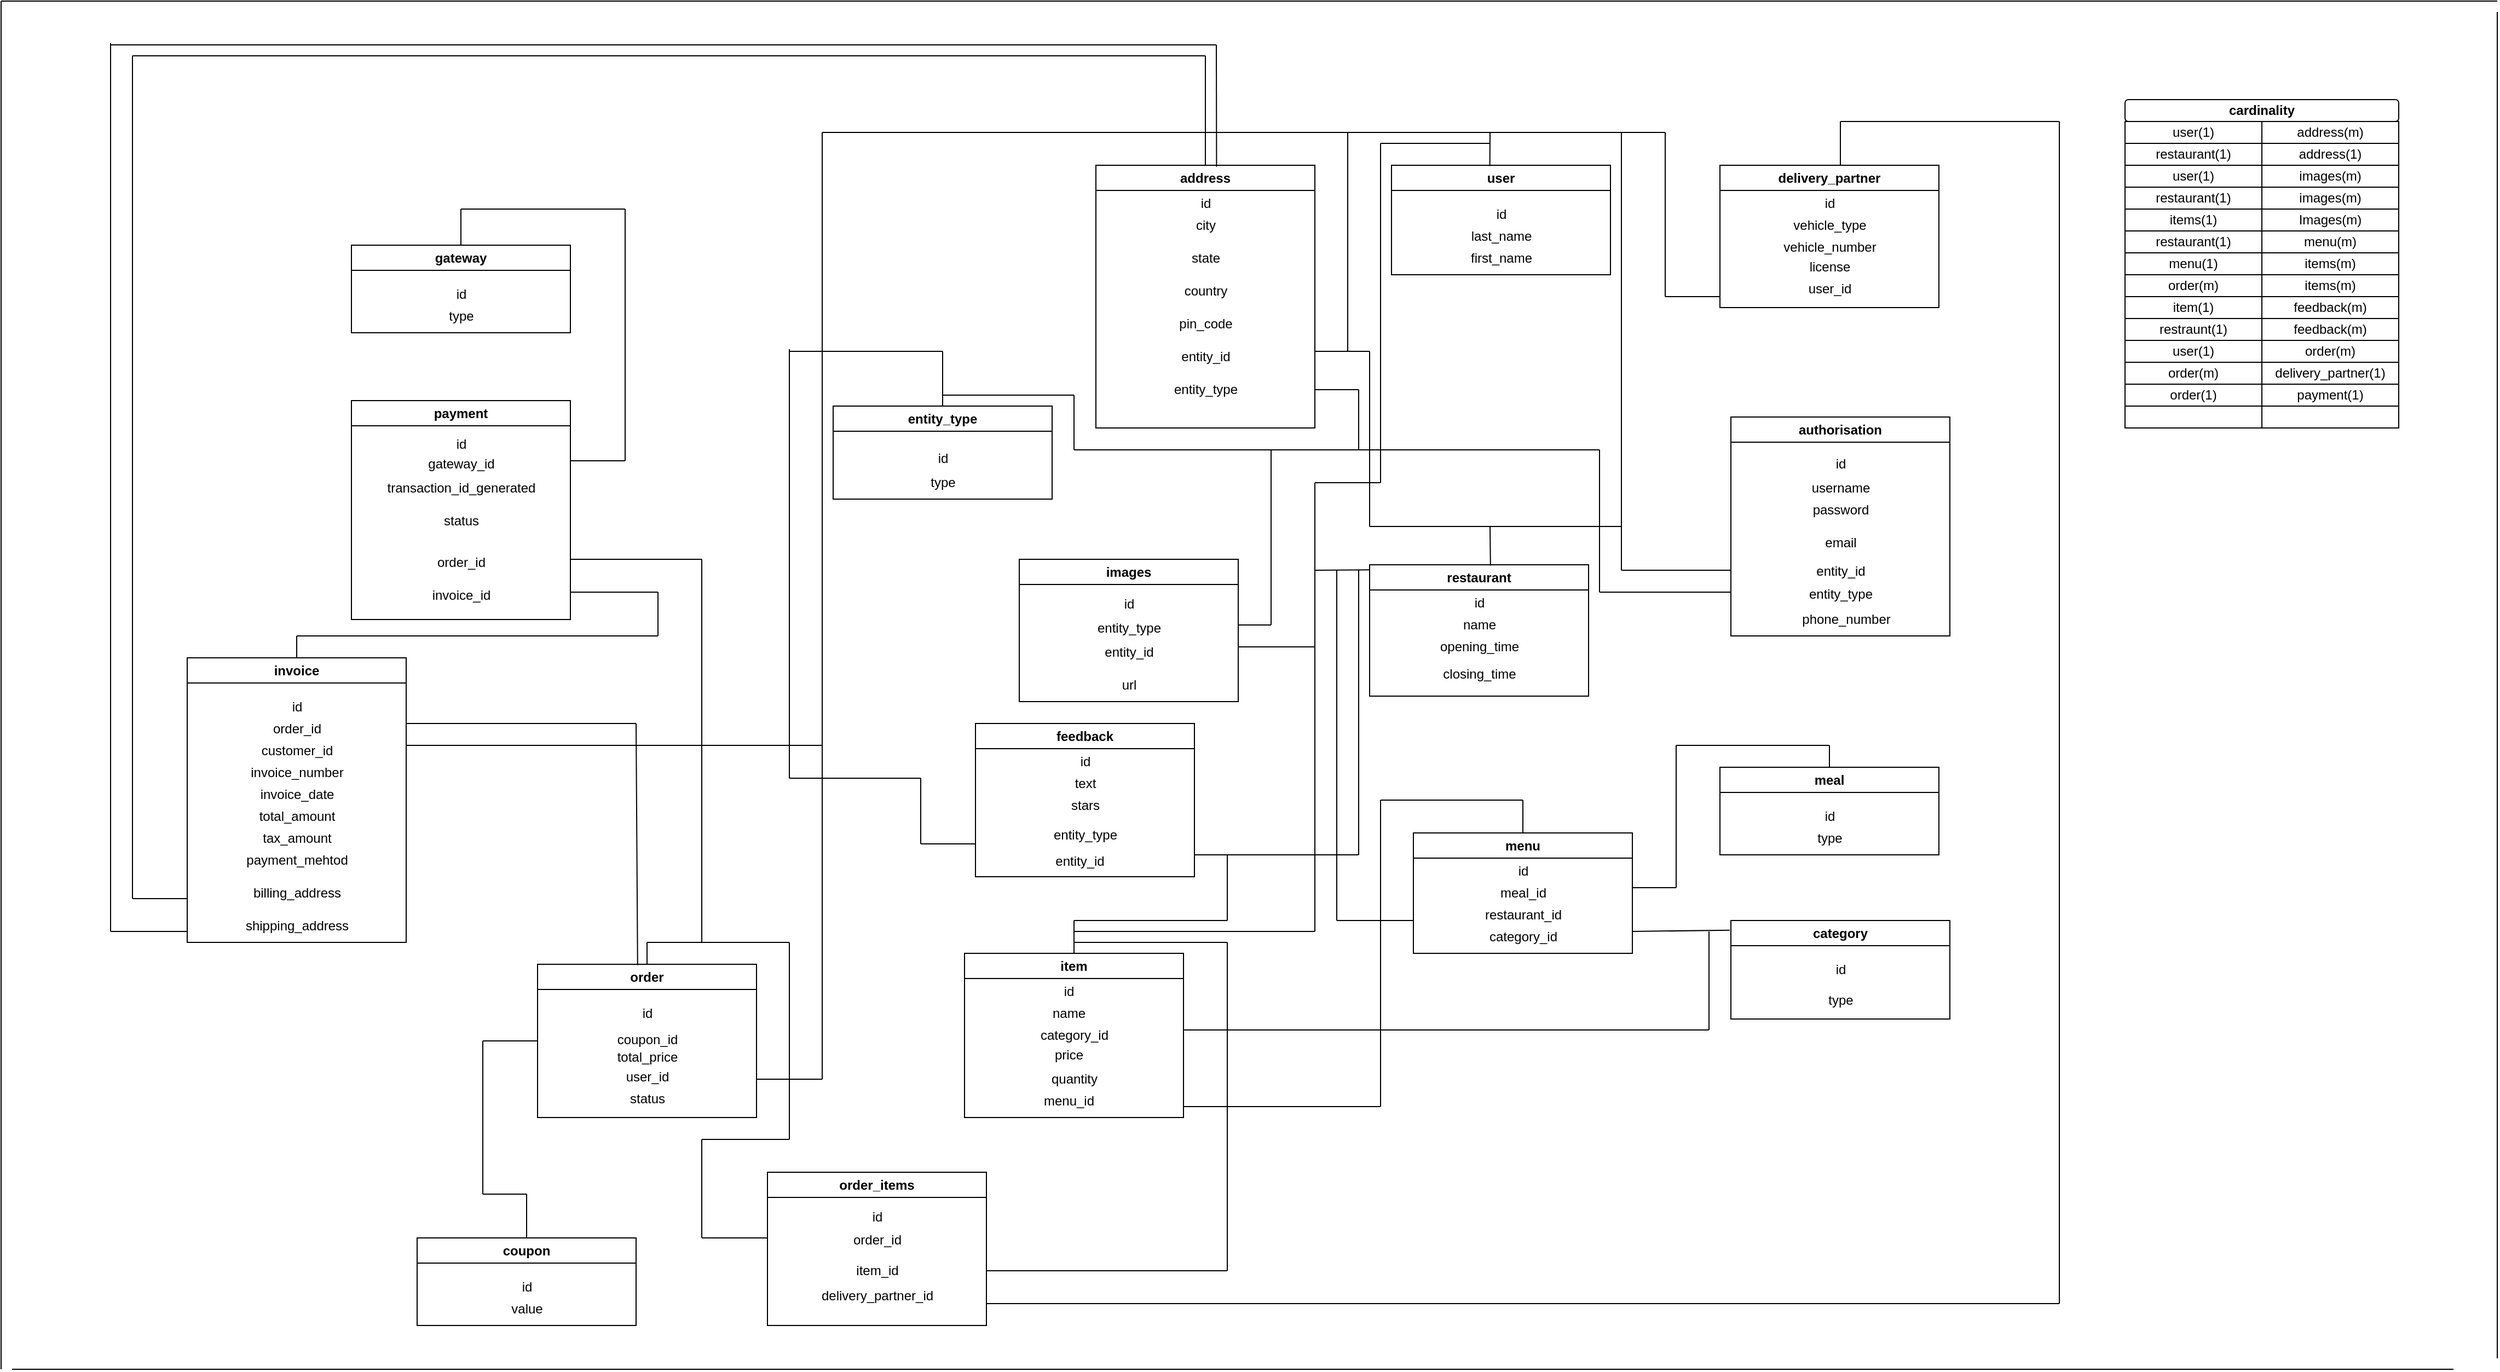 <mxfile version="26.0.10">
  <diagram name="Page-1" id="R1-yTXo5zvl7rEeogP4f">
    <mxGraphModel dx="4568" dy="1588" grid="1" gridSize="10" guides="1" tooltips="1" connect="1" arrows="1" fold="1" page="1" pageScale="1" pageWidth="850" pageHeight="1100" math="0" shadow="0">
      <root>
        <mxCell id="0" />
        <mxCell id="1" parent="0" />
        <mxCell id="rmzS-7ujOIjfE1PjtxYk-1" value="user" style="swimlane;whiteSpace=wrap;html=1;" parent="1" vertex="1">
          <mxGeometry x="350" y="310" width="200" height="100" as="geometry" />
        </mxCell>
        <mxCell id="rmzS-7ujOIjfE1PjtxYk-2" value="id" style="text;html=1;align=center;verticalAlign=middle;resizable=0;points=[];autosize=1;strokeColor=none;fillColor=none;" parent="rmzS-7ujOIjfE1PjtxYk-1" vertex="1">
          <mxGeometry x="85" y="30" width="30" height="30" as="geometry" />
        </mxCell>
        <mxCell id="rmzS-7ujOIjfE1PjtxYk-6" value="first_name" style="text;html=1;align=center;verticalAlign=middle;resizable=0;points=[];autosize=1;strokeColor=none;fillColor=none;" parent="rmzS-7ujOIjfE1PjtxYk-1" vertex="1">
          <mxGeometry x="60" y="70" width="80" height="30" as="geometry" />
        </mxCell>
        <mxCell id="rmzS-7ujOIjfE1PjtxYk-7" value="last_name" style="text;html=1;align=center;verticalAlign=middle;resizable=0;points=[];autosize=1;strokeColor=none;fillColor=none;" parent="rmzS-7ujOIjfE1PjtxYk-1" vertex="1">
          <mxGeometry x="60" y="50" width="80" height="30" as="geometry" />
        </mxCell>
        <mxCell id="rmzS-7ujOIjfE1PjtxYk-8" value="delivery_partner" style="swimlane;whiteSpace=wrap;html=1;" parent="1" vertex="1">
          <mxGeometry x="650" y="310" width="200" height="130" as="geometry" />
        </mxCell>
        <mxCell id="rmzS-7ujOIjfE1PjtxYk-22" value="vehicle_type" style="text;html=1;align=center;verticalAlign=middle;resizable=0;points=[];autosize=1;strokeColor=none;fillColor=none;" parent="rmzS-7ujOIjfE1PjtxYk-8" vertex="1">
          <mxGeometry x="55" y="40" width="90" height="30" as="geometry" />
        </mxCell>
        <mxCell id="rmzS-7ujOIjfE1PjtxYk-23" value="license" style="text;html=1;align=center;verticalAlign=middle;resizable=0;points=[];autosize=1;strokeColor=none;fillColor=none;" parent="rmzS-7ujOIjfE1PjtxYk-8" vertex="1">
          <mxGeometry x="70" y="78" width="60" height="30" as="geometry" />
        </mxCell>
        <mxCell id="rmzS-7ujOIjfE1PjtxYk-24" value="vehicle_number" style="text;html=1;align=center;verticalAlign=middle;resizable=0;points=[];autosize=1;strokeColor=none;fillColor=none;" parent="rmzS-7ujOIjfE1PjtxYk-8" vertex="1">
          <mxGeometry x="45" y="60" width="110" height="30" as="geometry" />
        </mxCell>
        <mxCell id="rmzS-7ujOIjfE1PjtxYk-30" value="id" style="text;html=1;align=center;verticalAlign=middle;resizable=0;points=[];autosize=1;strokeColor=none;fillColor=none;" parent="rmzS-7ujOIjfE1PjtxYk-8" vertex="1">
          <mxGeometry x="85" y="20" width="30" height="30" as="geometry" />
        </mxCell>
        <mxCell id="rmzS-7ujOIjfE1PjtxYk-9" value="address" style="swimlane;whiteSpace=wrap;html=1;" parent="1" vertex="1">
          <mxGeometry x="80" y="310" width="200" height="240" as="geometry" />
        </mxCell>
        <mxCell id="rmzS-7ujOIjfE1PjtxYk-10" value="city" style="text;html=1;align=center;verticalAlign=middle;resizable=0;points=[];autosize=1;strokeColor=none;fillColor=none;" parent="rmzS-7ujOIjfE1PjtxYk-9" vertex="1">
          <mxGeometry x="80" y="40" width="40" height="30" as="geometry" />
        </mxCell>
        <mxCell id="rmzS-7ujOIjfE1PjtxYk-12" value="pin_code" style="text;html=1;align=center;verticalAlign=middle;resizable=0;points=[];autosize=1;strokeColor=none;fillColor=none;" parent="rmzS-7ujOIjfE1PjtxYk-9" vertex="1">
          <mxGeometry x="65" y="130" width="70" height="30" as="geometry" />
        </mxCell>
        <mxCell id="rmzS-7ujOIjfE1PjtxYk-13" value="state" style="text;html=1;align=center;verticalAlign=middle;resizable=0;points=[];autosize=1;strokeColor=none;fillColor=none;" parent="rmzS-7ujOIjfE1PjtxYk-9" vertex="1">
          <mxGeometry x="75" y="70" width="50" height="30" as="geometry" />
        </mxCell>
        <mxCell id="rmzS-7ujOIjfE1PjtxYk-14" value="country" style="text;html=1;align=center;verticalAlign=middle;resizable=0;points=[];autosize=1;strokeColor=none;fillColor=none;" parent="rmzS-7ujOIjfE1PjtxYk-9" vertex="1">
          <mxGeometry x="70" y="100" width="60" height="30" as="geometry" />
        </mxCell>
        <mxCell id="rmzS-7ujOIjfE1PjtxYk-15" value="entity_id" style="text;html=1;align=center;verticalAlign=middle;resizable=0;points=[];autosize=1;strokeColor=none;fillColor=none;" parent="rmzS-7ujOIjfE1PjtxYk-9" vertex="1">
          <mxGeometry x="65" y="160" width="70" height="30" as="geometry" />
        </mxCell>
        <mxCell id="rmzS-7ujOIjfE1PjtxYk-16" value="id" style="text;html=1;align=center;verticalAlign=middle;resizable=0;points=[];autosize=1;strokeColor=none;fillColor=none;" parent="rmzS-7ujOIjfE1PjtxYk-9" vertex="1">
          <mxGeometry x="85" y="20" width="30" height="30" as="geometry" />
        </mxCell>
        <mxCell id="rmzS-7ujOIjfE1PjtxYk-39" value="entity_type" style="text;html=1;align=center;verticalAlign=middle;resizable=0;points=[];autosize=1;strokeColor=none;fillColor=none;" parent="rmzS-7ujOIjfE1PjtxYk-9" vertex="1">
          <mxGeometry x="60" y="190" width="80" height="30" as="geometry" />
        </mxCell>
        <mxCell id="rmzS-7ujOIjfE1PjtxYk-18" value="" style="endArrow=none;html=1;rounded=0;" parent="1" edge="1">
          <mxGeometry width="50" height="50" relative="1" as="geometry">
            <mxPoint x="280" y="480" as="sourcePoint" />
            <mxPoint x="330" y="480" as="targetPoint" />
          </mxGeometry>
        </mxCell>
        <mxCell id="rmzS-7ujOIjfE1PjtxYk-19" value="" style="endArrow=none;html=1;rounded=0;" parent="1" edge="1">
          <mxGeometry width="50" height="50" relative="1" as="geometry">
            <mxPoint x="310" y="480" as="sourcePoint" />
            <mxPoint x="310" y="280" as="targetPoint" />
          </mxGeometry>
        </mxCell>
        <mxCell id="rmzS-7ujOIjfE1PjtxYk-20" value="" style="endArrow=none;html=1;rounded=0;" parent="1" edge="1">
          <mxGeometry width="50" height="50" relative="1" as="geometry">
            <mxPoint x="310" y="280" as="sourcePoint" />
            <mxPoint x="440" y="280" as="targetPoint" />
          </mxGeometry>
        </mxCell>
        <mxCell id="rmzS-7ujOIjfE1PjtxYk-21" value="" style="endArrow=none;html=1;rounded=0;exitX=0.449;exitY=0.008;exitDx=0;exitDy=0;exitPerimeter=0;" parent="1" source="rmzS-7ujOIjfE1PjtxYk-1" edge="1">
          <mxGeometry width="50" height="50" relative="1" as="geometry">
            <mxPoint x="390" y="440" as="sourcePoint" />
            <mxPoint x="440" y="280" as="targetPoint" />
          </mxGeometry>
        </mxCell>
        <mxCell id="rmzS-7ujOIjfE1PjtxYk-25" value="user_id" style="text;html=1;align=center;verticalAlign=middle;resizable=0;points=[];autosize=1;strokeColor=none;fillColor=none;" parent="1" vertex="1">
          <mxGeometry x="720" y="408" width="60" height="30" as="geometry" />
        </mxCell>
        <mxCell id="rmzS-7ujOIjfE1PjtxYk-26" value="" style="endArrow=none;html=1;rounded=0;" parent="1" edge="1">
          <mxGeometry width="50" height="50" relative="1" as="geometry">
            <mxPoint x="600" y="430" as="sourcePoint" />
            <mxPoint x="650" y="430" as="targetPoint" />
          </mxGeometry>
        </mxCell>
        <mxCell id="rmzS-7ujOIjfE1PjtxYk-27" value="" style="endArrow=none;html=1;rounded=0;" parent="1" edge="1">
          <mxGeometry width="50" height="50" relative="1" as="geometry">
            <mxPoint x="600" y="430" as="sourcePoint" />
            <mxPoint x="600" y="280" as="targetPoint" />
          </mxGeometry>
        </mxCell>
        <mxCell id="rmzS-7ujOIjfE1PjtxYk-28" value="" style="endArrow=none;html=1;rounded=0;" parent="1" edge="1">
          <mxGeometry width="50" height="50" relative="1" as="geometry">
            <mxPoint x="440" y="280" as="sourcePoint" />
            <mxPoint x="600" y="280" as="targetPoint" />
          </mxGeometry>
        </mxCell>
        <mxCell id="rmzS-7ujOIjfE1PjtxYk-35" value="restaurant" style="swimlane;whiteSpace=wrap;html=1;" parent="1" vertex="1">
          <mxGeometry x="330" y="675" width="200" height="120" as="geometry" />
        </mxCell>
        <mxCell id="rmzS-7ujOIjfE1PjtxYk-36" value="id" style="text;html=1;align=center;verticalAlign=middle;resizable=0;points=[];autosize=1;strokeColor=none;fillColor=none;" parent="rmzS-7ujOIjfE1PjtxYk-35" vertex="1">
          <mxGeometry x="85" y="20" width="30" height="30" as="geometry" />
        </mxCell>
        <mxCell id="rmzS-7ujOIjfE1PjtxYk-37" value="name" style="text;html=1;align=center;verticalAlign=middle;resizable=0;points=[];autosize=1;strokeColor=none;fillColor=none;" parent="rmzS-7ujOIjfE1PjtxYk-35" vertex="1">
          <mxGeometry x="75" y="40" width="50" height="30" as="geometry" />
        </mxCell>
        <mxCell id="rmzS-7ujOIjfE1PjtxYk-70" value="opening_time" style="text;html=1;align=center;verticalAlign=middle;resizable=0;points=[];autosize=1;strokeColor=none;fillColor=none;" parent="rmzS-7ujOIjfE1PjtxYk-35" vertex="1">
          <mxGeometry x="50" y="60" width="100" height="30" as="geometry" />
        </mxCell>
        <mxCell id="rmzS-7ujOIjfE1PjtxYk-71" value="closing_time" style="text;html=1;align=center;verticalAlign=middle;resizable=0;points=[];autosize=1;strokeColor=none;fillColor=none;" parent="rmzS-7ujOIjfE1PjtxYk-35" vertex="1">
          <mxGeometry x="55" y="85" width="90" height="30" as="geometry" />
        </mxCell>
        <mxCell id="rmzS-7ujOIjfE1PjtxYk-40" value="entity_type" style="swimlane;whiteSpace=wrap;html=1;" parent="1" vertex="1">
          <mxGeometry x="-160" y="530" width="200" height="85" as="geometry" />
        </mxCell>
        <mxCell id="rmzS-7ujOIjfE1PjtxYk-43" value="type" style="text;html=1;align=center;verticalAlign=middle;resizable=0;points=[];autosize=1;strokeColor=none;fillColor=none;" parent="rmzS-7ujOIjfE1PjtxYk-40" vertex="1">
          <mxGeometry x="75" y="55" width="50" height="30" as="geometry" />
        </mxCell>
        <mxCell id="rmzS-7ujOIjfE1PjtxYk-42" value="id" style="text;html=1;align=center;verticalAlign=middle;resizable=0;points=[];autosize=1;strokeColor=none;fillColor=none;" parent="1" vertex="1">
          <mxGeometry x="-75" y="563" width="30" height="30" as="geometry" />
        </mxCell>
        <mxCell id="rmzS-7ujOIjfE1PjtxYk-44" value="" style="endArrow=none;html=1;rounded=0;" parent="1" edge="1">
          <mxGeometry width="50" height="50" relative="1" as="geometry">
            <mxPoint x="280" y="515" as="sourcePoint" />
            <mxPoint x="320" y="515" as="targetPoint" />
          </mxGeometry>
        </mxCell>
        <mxCell id="rmzS-7ujOIjfE1PjtxYk-45" value="" style="endArrow=none;html=1;rounded=0;" parent="1" edge="1">
          <mxGeometry width="50" height="50" relative="1" as="geometry">
            <mxPoint x="60" y="570" as="sourcePoint" />
            <mxPoint x="320" y="570" as="targetPoint" />
          </mxGeometry>
        </mxCell>
        <mxCell id="rmzS-7ujOIjfE1PjtxYk-46" value="" style="endArrow=none;html=1;rounded=0;" parent="1" edge="1">
          <mxGeometry width="50" height="50" relative="1" as="geometry">
            <mxPoint x="320" y="570" as="sourcePoint" />
            <mxPoint x="320" y="515" as="targetPoint" />
          </mxGeometry>
        </mxCell>
        <mxCell id="rmzS-7ujOIjfE1PjtxYk-47" value="" style="endArrow=none;html=1;rounded=0;" parent="1" edge="1">
          <mxGeometry width="50" height="50" relative="1" as="geometry">
            <mxPoint x="330" y="640" as="sourcePoint" />
            <mxPoint x="330" y="480" as="targetPoint" />
          </mxGeometry>
        </mxCell>
        <mxCell id="rmzS-7ujOIjfE1PjtxYk-48" value="" style="endArrow=none;html=1;rounded=0;" parent="1" edge="1">
          <mxGeometry width="50" height="50" relative="1" as="geometry">
            <mxPoint x="330" y="640" as="sourcePoint" />
            <mxPoint x="440" y="640" as="targetPoint" />
          </mxGeometry>
        </mxCell>
        <mxCell id="rmzS-7ujOIjfE1PjtxYk-52" value="authorisation" style="swimlane;whiteSpace=wrap;html=1;" parent="1" vertex="1">
          <mxGeometry x="660" y="540" width="200" height="200" as="geometry" />
        </mxCell>
        <mxCell id="rmzS-7ujOIjfE1PjtxYk-53" value="id" style="text;html=1;align=center;verticalAlign=middle;resizable=0;points=[];autosize=1;strokeColor=none;fillColor=none;" parent="rmzS-7ujOIjfE1PjtxYk-52" vertex="1">
          <mxGeometry x="85" y="28" width="30" height="30" as="geometry" />
        </mxCell>
        <mxCell id="rmzS-7ujOIjfE1PjtxYk-54" value="username" style="text;html=1;align=center;verticalAlign=middle;resizable=0;points=[];autosize=1;strokeColor=none;fillColor=none;" parent="rmzS-7ujOIjfE1PjtxYk-52" vertex="1">
          <mxGeometry x="60" y="50" width="80" height="30" as="geometry" />
        </mxCell>
        <mxCell id="rmzS-7ujOIjfE1PjtxYk-55" value="password" style="text;html=1;align=center;verticalAlign=middle;resizable=0;points=[];autosize=1;strokeColor=none;fillColor=none;" parent="rmzS-7ujOIjfE1PjtxYk-52" vertex="1">
          <mxGeometry x="65" y="70" width="70" height="30" as="geometry" />
        </mxCell>
        <mxCell id="rmzS-7ujOIjfE1PjtxYk-56" value="email" style="text;html=1;align=center;verticalAlign=middle;resizable=0;points=[];autosize=1;strokeColor=none;fillColor=none;" parent="rmzS-7ujOIjfE1PjtxYk-52" vertex="1">
          <mxGeometry x="75" y="100" width="50" height="30" as="geometry" />
        </mxCell>
        <mxCell id="rmzS-7ujOIjfE1PjtxYk-57" value="entity_type" style="text;html=1;align=center;verticalAlign=middle;resizable=0;points=[];autosize=1;strokeColor=none;fillColor=none;" parent="rmzS-7ujOIjfE1PjtxYk-52" vertex="1">
          <mxGeometry x="60" y="147" width="80" height="30" as="geometry" />
        </mxCell>
        <mxCell id="rmzS-7ujOIjfE1PjtxYk-58" value="entity_id" style="text;html=1;align=center;verticalAlign=middle;resizable=0;points=[];autosize=1;strokeColor=none;fillColor=none;" parent="rmzS-7ujOIjfE1PjtxYk-52" vertex="1">
          <mxGeometry x="65" y="126" width="70" height="30" as="geometry" />
        </mxCell>
        <mxCell id="rmzS-7ujOIjfE1PjtxYk-59" value="phone_number" style="text;html=1;align=center;verticalAlign=middle;resizable=0;points=[];autosize=1;strokeColor=none;fillColor=none;" parent="rmzS-7ujOIjfE1PjtxYk-52" vertex="1">
          <mxGeometry x="55" y="170" width="100" height="30" as="geometry" />
        </mxCell>
        <mxCell id="rmzS-7ujOIjfE1PjtxYk-62" value="" style="endArrow=none;html=1;rounded=0;" parent="1" edge="1">
          <mxGeometry width="50" height="50" relative="1" as="geometry">
            <mxPoint x="560" y="680" as="sourcePoint" />
            <mxPoint x="560" y="280" as="targetPoint" />
          </mxGeometry>
        </mxCell>
        <mxCell id="rmzS-7ujOIjfE1PjtxYk-65" value="" style="endArrow=none;html=1;rounded=0;" parent="1" edge="1">
          <mxGeometry width="50" height="50" relative="1" as="geometry">
            <mxPoint x="560" y="680" as="sourcePoint" />
            <mxPoint x="660" y="680" as="targetPoint" />
          </mxGeometry>
        </mxCell>
        <mxCell id="rmzS-7ujOIjfE1PjtxYk-66" value="" style="endArrow=none;html=1;rounded=0;" parent="1" edge="1">
          <mxGeometry width="50" height="50" relative="1" as="geometry">
            <mxPoint x="320" y="570" as="sourcePoint" />
            <mxPoint x="540" y="570" as="targetPoint" />
          </mxGeometry>
        </mxCell>
        <mxCell id="rmzS-7ujOIjfE1PjtxYk-67" value="" style="endArrow=none;html=1;rounded=0;" parent="1" edge="1">
          <mxGeometry width="50" height="50" relative="1" as="geometry">
            <mxPoint x="540" y="700" as="sourcePoint" />
            <mxPoint x="540" y="570" as="targetPoint" />
          </mxGeometry>
        </mxCell>
        <mxCell id="rmzS-7ujOIjfE1PjtxYk-68" value="" style="endArrow=none;html=1;rounded=0;" parent="1" edge="1">
          <mxGeometry width="50" height="50" relative="1" as="geometry">
            <mxPoint x="540" y="700" as="sourcePoint" />
            <mxPoint x="660" y="700" as="targetPoint" />
          </mxGeometry>
        </mxCell>
        <mxCell id="rmzS-7ujOIjfE1PjtxYk-69" value="" style="endArrow=none;html=1;rounded=0;" parent="1" edge="1">
          <mxGeometry width="50" height="50" relative="1" as="geometry">
            <mxPoint x="440" y="640" as="sourcePoint" />
            <mxPoint x="560" y="640" as="targetPoint" />
          </mxGeometry>
        </mxCell>
        <mxCell id="rmzS-7ujOIjfE1PjtxYk-73" value="images" style="swimlane;whiteSpace=wrap;html=1;" parent="1" vertex="1">
          <mxGeometry x="10" y="670" width="200" height="130" as="geometry" />
        </mxCell>
        <mxCell id="rmzS-7ujOIjfE1PjtxYk-74" value="id" style="text;html=1;align=center;verticalAlign=middle;resizable=0;points=[];autosize=1;strokeColor=none;fillColor=none;" parent="rmzS-7ujOIjfE1PjtxYk-73" vertex="1">
          <mxGeometry x="85" y="26" width="30" height="30" as="geometry" />
        </mxCell>
        <mxCell id="rmzS-7ujOIjfE1PjtxYk-77" value="url" style="text;html=1;align=center;verticalAlign=middle;resizable=0;points=[];autosize=1;strokeColor=none;fillColor=none;" parent="rmzS-7ujOIjfE1PjtxYk-73" vertex="1">
          <mxGeometry x="80" y="100" width="40" height="30" as="geometry" />
        </mxCell>
        <mxCell id="rmzS-7ujOIjfE1PjtxYk-75" value="entity_type" style="text;html=1;align=center;verticalAlign=middle;resizable=0;points=[];autosize=1;strokeColor=none;fillColor=none;" parent="1" vertex="1">
          <mxGeometry x="70" y="718" width="80" height="30" as="geometry" />
        </mxCell>
        <mxCell id="rmzS-7ujOIjfE1PjtxYk-76" value="entity_id" style="text;html=1;align=center;verticalAlign=middle;resizable=0;points=[];autosize=1;strokeColor=none;fillColor=none;" parent="1" vertex="1">
          <mxGeometry x="75" y="740" width="70" height="30" as="geometry" />
        </mxCell>
        <mxCell id="rmzS-7ujOIjfE1PjtxYk-78" value="" style="endArrow=none;html=1;rounded=0;" parent="1" edge="1">
          <mxGeometry width="50" height="50" relative="1" as="geometry">
            <mxPoint x="210" y="730" as="sourcePoint" />
            <mxPoint x="240" y="730" as="targetPoint" />
          </mxGeometry>
        </mxCell>
        <mxCell id="rmzS-7ujOIjfE1PjtxYk-79" value="" style="endArrow=none;html=1;rounded=0;" parent="1" edge="1">
          <mxGeometry width="50" height="50" relative="1" as="geometry">
            <mxPoint x="240" y="730" as="sourcePoint" />
            <mxPoint x="240" y="570" as="targetPoint" />
          </mxGeometry>
        </mxCell>
        <mxCell id="rmzS-7ujOIjfE1PjtxYk-80" value="" style="endArrow=none;html=1;rounded=0;" parent="1" edge="1">
          <mxGeometry width="50" height="50" relative="1" as="geometry">
            <mxPoint x="210" y="750" as="sourcePoint" />
            <mxPoint x="280" y="750" as="targetPoint" />
          </mxGeometry>
        </mxCell>
        <mxCell id="rmzS-7ujOIjfE1PjtxYk-81" value="" style="endArrow=none;html=1;rounded=0;" parent="1" edge="1">
          <mxGeometry width="50" height="50" relative="1" as="geometry">
            <mxPoint x="280" y="750" as="sourcePoint" />
            <mxPoint x="280" y="600" as="targetPoint" />
          </mxGeometry>
        </mxCell>
        <mxCell id="rmzS-7ujOIjfE1PjtxYk-84" value="" style="endArrow=none;html=1;rounded=0;" parent="1" edge="1">
          <mxGeometry width="50" height="50" relative="1" as="geometry">
            <mxPoint x="280" y="600" as="sourcePoint" />
            <mxPoint x="340" y="600" as="targetPoint" />
          </mxGeometry>
        </mxCell>
        <mxCell id="rmzS-7ujOIjfE1PjtxYk-85" value="" style="endArrow=none;html=1;rounded=0;" parent="1" edge="1">
          <mxGeometry width="50" height="50" relative="1" as="geometry">
            <mxPoint x="340" y="600" as="sourcePoint" />
            <mxPoint x="340" y="290" as="targetPoint" />
          </mxGeometry>
        </mxCell>
        <mxCell id="rmzS-7ujOIjfE1PjtxYk-86" value="" style="endArrow=none;html=1;rounded=0;" parent="1" edge="1">
          <mxGeometry width="50" height="50" relative="1" as="geometry">
            <mxPoint x="340" y="290" as="sourcePoint" />
            <mxPoint x="440" y="290" as="targetPoint" />
          </mxGeometry>
        </mxCell>
        <mxCell id="rmzS-7ujOIjfE1PjtxYk-87" value="menu" style="swimlane;whiteSpace=wrap;html=1;" parent="1" vertex="1">
          <mxGeometry x="370" y="920" width="200" height="110" as="geometry" />
        </mxCell>
        <mxCell id="rmzS-7ujOIjfE1PjtxYk-88" value="id" style="text;html=1;align=center;verticalAlign=middle;resizable=0;points=[];autosize=1;strokeColor=none;fillColor=none;" parent="rmzS-7ujOIjfE1PjtxYk-87" vertex="1">
          <mxGeometry x="85" y="20" width="30" height="30" as="geometry" />
        </mxCell>
        <mxCell id="rmzS-7ujOIjfE1PjtxYk-89" value="meal_id" style="text;html=1;align=center;verticalAlign=middle;resizable=0;points=[];autosize=1;strokeColor=none;fillColor=none;" parent="rmzS-7ujOIjfE1PjtxYk-87" vertex="1">
          <mxGeometry x="65" y="40" width="70" height="30" as="geometry" />
        </mxCell>
        <mxCell id="rmzS-7ujOIjfE1PjtxYk-98" value="restaurant_id" style="text;html=1;align=center;verticalAlign=middle;resizable=0;points=[];autosize=1;strokeColor=none;fillColor=none;" parent="rmzS-7ujOIjfE1PjtxYk-87" vertex="1">
          <mxGeometry x="55" y="60" width="90" height="30" as="geometry" />
        </mxCell>
        <mxCell id="rmzS-7ujOIjfE1PjtxYk-104" value="category_id" style="text;html=1;align=center;verticalAlign=middle;resizable=0;points=[];autosize=1;strokeColor=none;fillColor=none;" parent="rmzS-7ujOIjfE1PjtxYk-87" vertex="1">
          <mxGeometry x="55" y="80" width="90" height="30" as="geometry" />
        </mxCell>
        <mxCell id="rmzS-7ujOIjfE1PjtxYk-91" value="meal" style="swimlane;whiteSpace=wrap;html=1;" parent="1" vertex="1">
          <mxGeometry x="650" y="860" width="200" height="80" as="geometry" />
        </mxCell>
        <mxCell id="rmzS-7ujOIjfE1PjtxYk-92" value="id" style="text;html=1;align=center;verticalAlign=middle;resizable=0;points=[];autosize=1;strokeColor=none;fillColor=none;" parent="rmzS-7ujOIjfE1PjtxYk-91" vertex="1">
          <mxGeometry x="85" y="30" width="30" height="30" as="geometry" />
        </mxCell>
        <mxCell id="rmzS-7ujOIjfE1PjtxYk-93" value="type" style="text;html=1;align=center;verticalAlign=middle;resizable=0;points=[];autosize=1;strokeColor=none;fillColor=none;" parent="rmzS-7ujOIjfE1PjtxYk-91" vertex="1">
          <mxGeometry x="75" y="50" width="50" height="30" as="geometry" />
        </mxCell>
        <mxCell id="rmzS-7ujOIjfE1PjtxYk-95" value="" style="endArrow=none;html=1;rounded=0;" parent="1" edge="1">
          <mxGeometry width="50" height="50" relative="1" as="geometry">
            <mxPoint x="610" y="970" as="sourcePoint" />
            <mxPoint x="610" y="840" as="targetPoint" />
          </mxGeometry>
        </mxCell>
        <mxCell id="rmzS-7ujOIjfE1PjtxYk-96" value="" style="endArrow=none;html=1;rounded=0;" parent="1" edge="1">
          <mxGeometry width="50" height="50" relative="1" as="geometry">
            <mxPoint x="610" y="840" as="sourcePoint" />
            <mxPoint x="750" y="840" as="targetPoint" />
          </mxGeometry>
        </mxCell>
        <mxCell id="rmzS-7ujOIjfE1PjtxYk-97" value="" style="endArrow=none;html=1;rounded=0;exitX=0.5;exitY=0;exitDx=0;exitDy=0;" parent="1" source="rmzS-7ujOIjfE1PjtxYk-91" edge="1">
          <mxGeometry width="50" height="50" relative="1" as="geometry">
            <mxPoint x="580" y="980" as="sourcePoint" />
            <mxPoint x="750" y="840" as="targetPoint" />
          </mxGeometry>
        </mxCell>
        <mxCell id="rmzS-7ujOIjfE1PjtxYk-99" value="" style="endArrow=none;html=1;rounded=0;exitX=0.552;exitY=0.006;exitDx=0;exitDy=0;exitPerimeter=0;" parent="1" source="rmzS-7ujOIjfE1PjtxYk-35" edge="1">
          <mxGeometry width="50" height="50" relative="1" as="geometry">
            <mxPoint x="470" y="690" as="sourcePoint" />
            <mxPoint x="440" y="640" as="targetPoint" />
          </mxGeometry>
        </mxCell>
        <mxCell id="rmzS-7ujOIjfE1PjtxYk-100" value="" style="endArrow=none;html=1;rounded=0;entryX=0.002;entryY=0.039;entryDx=0;entryDy=0;entryPerimeter=0;" parent="1" target="rmzS-7ujOIjfE1PjtxYk-35" edge="1">
          <mxGeometry width="50" height="50" relative="1" as="geometry">
            <mxPoint x="280" y="680" as="sourcePoint" />
            <mxPoint x="520" y="640" as="targetPoint" />
          </mxGeometry>
        </mxCell>
        <mxCell id="rmzS-7ujOIjfE1PjtxYk-101" value="" style="endArrow=none;html=1;rounded=0;" parent="1" edge="1">
          <mxGeometry width="50" height="50" relative="1" as="geometry">
            <mxPoint x="370" y="1000" as="sourcePoint" />
            <mxPoint x="300" y="1000" as="targetPoint" />
          </mxGeometry>
        </mxCell>
        <mxCell id="rmzS-7ujOIjfE1PjtxYk-102" value="" style="endArrow=none;html=1;rounded=0;" parent="1" edge="1">
          <mxGeometry width="50" height="50" relative="1" as="geometry">
            <mxPoint x="300" y="1000" as="sourcePoint" />
            <mxPoint x="300" y="680" as="targetPoint" />
          </mxGeometry>
        </mxCell>
        <mxCell id="rmzS-7ujOIjfE1PjtxYk-103" value="category" style="swimlane;whiteSpace=wrap;html=1;" parent="1" vertex="1">
          <mxGeometry x="660" y="1000" width="200" height="90" as="geometry" />
        </mxCell>
        <mxCell id="rmzS-7ujOIjfE1PjtxYk-105" value="id" style="text;html=1;align=center;verticalAlign=middle;resizable=0;points=[];autosize=1;strokeColor=none;fillColor=none;" parent="rmzS-7ujOIjfE1PjtxYk-103" vertex="1">
          <mxGeometry x="85" y="30" width="30" height="30" as="geometry" />
        </mxCell>
        <mxCell id="rmzS-7ujOIjfE1PjtxYk-106" value="type" style="text;html=1;align=center;verticalAlign=middle;resizable=0;points=[];autosize=1;strokeColor=none;fillColor=none;" parent="rmzS-7ujOIjfE1PjtxYk-103" vertex="1">
          <mxGeometry x="75" y="58" width="50" height="30" as="geometry" />
        </mxCell>
        <mxCell id="rmzS-7ujOIjfE1PjtxYk-107" value="" style="endArrow=none;html=1;rounded=0;entryX=-0.005;entryY=0.098;entryDx=0;entryDy=0;entryPerimeter=0;" parent="1" target="rmzS-7ujOIjfE1PjtxYk-103" edge="1">
          <mxGeometry width="50" height="50" relative="1" as="geometry">
            <mxPoint x="570" y="1010" as="sourcePoint" />
            <mxPoint x="660" y="990" as="targetPoint" />
          </mxGeometry>
        </mxCell>
        <mxCell id="rmzS-7ujOIjfE1PjtxYk-108" value="" style="endArrow=none;html=1;rounded=0;" parent="1" edge="1">
          <mxGeometry width="50" height="50" relative="1" as="geometry">
            <mxPoint x="570" y="970" as="sourcePoint" />
            <mxPoint x="610" y="970" as="targetPoint" />
          </mxGeometry>
        </mxCell>
        <mxCell id="rmzS-7ujOIjfE1PjtxYk-109" value="item" style="swimlane;whiteSpace=wrap;html=1;" parent="1" vertex="1">
          <mxGeometry x="-40" y="1030" width="200" height="150" as="geometry" />
        </mxCell>
        <mxCell id="rmzS-7ujOIjfE1PjtxYk-110" value="id" style="text;html=1;align=center;verticalAlign=middle;resizable=0;points=[];autosize=1;strokeColor=none;fillColor=none;" parent="rmzS-7ujOIjfE1PjtxYk-109" vertex="1">
          <mxGeometry x="80" y="20" width="30" height="30" as="geometry" />
        </mxCell>
        <mxCell id="rmzS-7ujOIjfE1PjtxYk-111" value="name" style="text;html=1;align=center;verticalAlign=middle;resizable=0;points=[];autosize=1;strokeColor=none;fillColor=none;" parent="rmzS-7ujOIjfE1PjtxYk-109" vertex="1">
          <mxGeometry x="70" y="40" width="50" height="30" as="geometry" />
        </mxCell>
        <mxCell id="rmzS-7ujOIjfE1PjtxYk-112" value="category_id" style="text;html=1;align=center;verticalAlign=middle;resizable=0;points=[];autosize=1;strokeColor=none;fillColor=none;" parent="rmzS-7ujOIjfE1PjtxYk-109" vertex="1">
          <mxGeometry x="55" y="60" width="90" height="30" as="geometry" />
        </mxCell>
        <mxCell id="rmzS-7ujOIjfE1PjtxYk-115" value="price" style="text;html=1;align=center;verticalAlign=middle;resizable=0;points=[];autosize=1;strokeColor=none;fillColor=none;" parent="rmzS-7ujOIjfE1PjtxYk-109" vertex="1">
          <mxGeometry x="70" y="78" width="50" height="30" as="geometry" />
        </mxCell>
        <mxCell id="rmzS-7ujOIjfE1PjtxYk-138" value="quantity" style="text;html=1;align=center;verticalAlign=middle;resizable=0;points=[];autosize=1;strokeColor=none;fillColor=none;" parent="rmzS-7ujOIjfE1PjtxYk-109" vertex="1">
          <mxGeometry x="65" y="100" width="70" height="30" as="geometry" />
        </mxCell>
        <mxCell id="rmzS-7ujOIjfE1PjtxYk-358" value="menu_id" style="text;html=1;align=center;verticalAlign=middle;resizable=0;points=[];autosize=1;strokeColor=none;fillColor=none;" parent="rmzS-7ujOIjfE1PjtxYk-109" vertex="1">
          <mxGeometry x="60" y="120" width="70" height="30" as="geometry" />
        </mxCell>
        <mxCell id="rmzS-7ujOIjfE1PjtxYk-113" value="" style="endArrow=none;html=1;rounded=0;" parent="1" edge="1">
          <mxGeometry width="50" height="50" relative="1" as="geometry">
            <mxPoint x="160" y="1100" as="sourcePoint" />
            <mxPoint x="640" y="1100" as="targetPoint" />
          </mxGeometry>
        </mxCell>
        <mxCell id="rmzS-7ujOIjfE1PjtxYk-114" value="" style="endArrow=none;html=1;rounded=0;" parent="1" edge="1">
          <mxGeometry width="50" height="50" relative="1" as="geometry">
            <mxPoint x="640" y="1100" as="sourcePoint" />
            <mxPoint x="640" y="1010" as="targetPoint" />
          </mxGeometry>
        </mxCell>
        <mxCell id="rmzS-7ujOIjfE1PjtxYk-116" value="feedback" style="swimlane;whiteSpace=wrap;html=1;" parent="1" vertex="1">
          <mxGeometry x="-30" y="820" width="200" height="140" as="geometry" />
        </mxCell>
        <mxCell id="rmzS-7ujOIjfE1PjtxYk-117" value="id" style="text;html=1;align=center;verticalAlign=middle;resizable=0;points=[];autosize=1;strokeColor=none;fillColor=none;" parent="rmzS-7ujOIjfE1PjtxYk-116" vertex="1">
          <mxGeometry x="85" y="20" width="30" height="30" as="geometry" />
        </mxCell>
        <mxCell id="rmzS-7ujOIjfE1PjtxYk-118" value="text" style="text;html=1;align=center;verticalAlign=middle;resizable=0;points=[];autosize=1;strokeColor=none;fillColor=none;" parent="rmzS-7ujOIjfE1PjtxYk-116" vertex="1">
          <mxGeometry x="80" y="40" width="40" height="30" as="geometry" />
        </mxCell>
        <mxCell id="rmzS-7ujOIjfE1PjtxYk-119" value="stars" style="text;html=1;align=center;verticalAlign=middle;resizable=0;points=[];autosize=1;strokeColor=none;fillColor=none;" parent="rmzS-7ujOIjfE1PjtxYk-116" vertex="1">
          <mxGeometry x="75" y="60" width="50" height="30" as="geometry" />
        </mxCell>
        <mxCell id="rmzS-7ujOIjfE1PjtxYk-121" value="entity_type" style="text;html=1;align=center;verticalAlign=middle;resizable=0;points=[];autosize=1;strokeColor=none;fillColor=none;" parent="rmzS-7ujOIjfE1PjtxYk-116" vertex="1">
          <mxGeometry x="60" y="87" width="80" height="30" as="geometry" />
        </mxCell>
        <mxCell id="rmzS-7ujOIjfE1PjtxYk-122" value="entity_id" style="text;html=1;align=center;verticalAlign=middle;resizable=0;points=[];autosize=1;strokeColor=none;fillColor=none;" parent="rmzS-7ujOIjfE1PjtxYk-116" vertex="1">
          <mxGeometry x="60" y="111" width="70" height="30" as="geometry" />
        </mxCell>
        <mxCell id="rmzS-7ujOIjfE1PjtxYk-124" value="" style="endArrow=none;html=1;rounded=0;" parent="1" edge="1">
          <mxGeometry width="50" height="50" relative="1" as="geometry">
            <mxPoint x="-200" y="870" as="sourcePoint" />
            <mxPoint x="-200" y="478" as="targetPoint" />
          </mxGeometry>
        </mxCell>
        <mxCell id="rmzS-7ujOIjfE1PjtxYk-125" value="" style="endArrow=none;html=1;rounded=0;" parent="1" edge="1">
          <mxGeometry width="50" height="50" relative="1" as="geometry">
            <mxPoint x="-200" y="870" as="sourcePoint" />
            <mxPoint x="-80" y="870" as="targetPoint" />
          </mxGeometry>
        </mxCell>
        <mxCell id="rmzS-7ujOIjfE1PjtxYk-126" value="" style="endArrow=none;html=1;rounded=0;" parent="1" edge="1">
          <mxGeometry width="50" height="50" relative="1" as="geometry">
            <mxPoint x="-80" y="930" as="sourcePoint" />
            <mxPoint x="-80" y="870" as="targetPoint" />
          </mxGeometry>
        </mxCell>
        <mxCell id="rmzS-7ujOIjfE1PjtxYk-127" value="" style="endArrow=none;html=1;rounded=0;" parent="1" edge="1">
          <mxGeometry width="50" height="50" relative="1" as="geometry">
            <mxPoint x="-80" y="930" as="sourcePoint" />
            <mxPoint x="-30" y="930" as="targetPoint" />
          </mxGeometry>
        </mxCell>
        <mxCell id="rmzS-7ujOIjfE1PjtxYk-128" value="" style="endArrow=none;html=1;rounded=0;" parent="1" edge="1">
          <mxGeometry width="50" height="50" relative="1" as="geometry">
            <mxPoint x="-200" y="480" as="sourcePoint" />
            <mxPoint x="-60" y="480" as="targetPoint" />
          </mxGeometry>
        </mxCell>
        <mxCell id="rmzS-7ujOIjfE1PjtxYk-129" value="" style="endArrow=none;html=1;rounded=0;" parent="1" source="rmzS-7ujOIjfE1PjtxYk-40" edge="1">
          <mxGeometry width="50" height="50" relative="1" as="geometry">
            <mxPoint x="-160" y="550" as="sourcePoint" />
            <mxPoint x="-60" y="480" as="targetPoint" />
          </mxGeometry>
        </mxCell>
        <mxCell id="rmzS-7ujOIjfE1PjtxYk-130" value="" style="endArrow=none;html=1;rounded=0;" parent="1" edge="1">
          <mxGeometry width="50" height="50" relative="1" as="geometry">
            <mxPoint x="170" y="940" as="sourcePoint" />
            <mxPoint x="320" y="940" as="targetPoint" />
          </mxGeometry>
        </mxCell>
        <mxCell id="rmzS-7ujOIjfE1PjtxYk-131" value="" style="endArrow=none;html=1;rounded=0;" parent="1" edge="1">
          <mxGeometry width="50" height="50" relative="1" as="geometry">
            <mxPoint x="320" y="940" as="sourcePoint" />
            <mxPoint x="320" y="680" as="targetPoint" />
          </mxGeometry>
        </mxCell>
        <mxCell id="rmzS-7ujOIjfE1PjtxYk-132" value="" style="endArrow=none;html=1;rounded=0;" parent="1" edge="1">
          <mxGeometry width="50" height="50" relative="1" as="geometry">
            <mxPoint x="200" y="1000" as="sourcePoint" />
            <mxPoint x="200" y="940" as="targetPoint" />
          </mxGeometry>
        </mxCell>
        <mxCell id="rmzS-7ujOIjfE1PjtxYk-133" value="" style="endArrow=none;html=1;rounded=0;" parent="1" edge="1">
          <mxGeometry width="50" height="50" relative="1" as="geometry">
            <mxPoint x="60" y="1000" as="sourcePoint" />
            <mxPoint x="200" y="1000" as="targetPoint" />
          </mxGeometry>
        </mxCell>
        <mxCell id="rmzS-7ujOIjfE1PjtxYk-134" value="" style="endArrow=none;html=1;rounded=0;exitX=0.5;exitY=0;exitDx=0;exitDy=0;" parent="1" source="rmzS-7ujOIjfE1PjtxYk-109" edge="1">
          <mxGeometry width="50" height="50" relative="1" as="geometry">
            <mxPoint x="190" y="1090" as="sourcePoint" />
            <mxPoint x="60" y="1000" as="targetPoint" />
          </mxGeometry>
        </mxCell>
        <mxCell id="rmzS-7ujOIjfE1PjtxYk-135" value="" style="endArrow=none;html=1;rounded=0;" parent="1" edge="1">
          <mxGeometry width="50" height="50" relative="1" as="geometry">
            <mxPoint x="280" y="1010" as="sourcePoint" />
            <mxPoint x="280" y="750" as="targetPoint" />
          </mxGeometry>
        </mxCell>
        <mxCell id="rmzS-7ujOIjfE1PjtxYk-136" value="" style="endArrow=none;html=1;rounded=0;" parent="1" edge="1">
          <mxGeometry width="50" height="50" relative="1" as="geometry">
            <mxPoint x="60" y="1010" as="sourcePoint" />
            <mxPoint x="280" y="1010" as="targetPoint" />
          </mxGeometry>
        </mxCell>
        <mxCell id="rmzS-7ujOIjfE1PjtxYk-139" value="order" style="swimlane;whiteSpace=wrap;html=1;" parent="1" vertex="1">
          <mxGeometry x="-430" y="1040" width="200" height="140" as="geometry" />
        </mxCell>
        <mxCell id="rmzS-7ujOIjfE1PjtxYk-140" value="id" style="text;html=1;align=center;verticalAlign=middle;resizable=0;points=[];autosize=1;strokeColor=none;fillColor=none;" parent="rmzS-7ujOIjfE1PjtxYk-139" vertex="1">
          <mxGeometry x="85" y="30" width="30" height="30" as="geometry" />
        </mxCell>
        <mxCell id="rmzS-7ujOIjfE1PjtxYk-144" value="coupon_id" style="text;html=1;align=center;verticalAlign=middle;resizable=0;points=[];autosize=1;strokeColor=none;fillColor=none;" parent="rmzS-7ujOIjfE1PjtxYk-139" vertex="1">
          <mxGeometry x="60" y="54" width="80" height="30" as="geometry" />
        </mxCell>
        <mxCell id="rmzS-7ujOIjfE1PjtxYk-145" value="total_price" style="text;html=1;align=center;verticalAlign=middle;resizable=0;points=[];autosize=1;strokeColor=none;fillColor=none;" parent="rmzS-7ujOIjfE1PjtxYk-139" vertex="1">
          <mxGeometry x="60" y="70" width="80" height="30" as="geometry" />
        </mxCell>
        <mxCell id="rmzS-7ujOIjfE1PjtxYk-146" value="user_id" style="text;html=1;align=center;verticalAlign=middle;resizable=0;points=[];autosize=1;strokeColor=none;fillColor=none;" parent="rmzS-7ujOIjfE1PjtxYk-139" vertex="1">
          <mxGeometry x="70" y="88" width="60" height="30" as="geometry" />
        </mxCell>
        <mxCell id="rmzS-7ujOIjfE1PjtxYk-147" value="status" style="text;html=1;align=center;verticalAlign=middle;resizable=0;points=[];autosize=1;strokeColor=none;fillColor=none;" parent="rmzS-7ujOIjfE1PjtxYk-139" vertex="1">
          <mxGeometry x="70" y="108" width="60" height="30" as="geometry" />
        </mxCell>
        <mxCell id="rmzS-7ujOIjfE1PjtxYk-142" value="" style="endArrow=none;html=1;rounded=0;" parent="1" edge="1">
          <mxGeometry width="50" height="50" relative="1" as="geometry">
            <mxPoint x="-60" y="520" as="sourcePoint" />
            <mxPoint x="60" y="520" as="targetPoint" />
          </mxGeometry>
        </mxCell>
        <mxCell id="rmzS-7ujOIjfE1PjtxYk-143" value="" style="endArrow=none;html=1;rounded=0;" parent="1" edge="1">
          <mxGeometry width="50" height="50" relative="1" as="geometry">
            <mxPoint x="60" y="570" as="sourcePoint" />
            <mxPoint x="60" y="520" as="targetPoint" />
          </mxGeometry>
        </mxCell>
        <mxCell id="rmzS-7ujOIjfE1PjtxYk-148" value="coupon" style="swimlane;whiteSpace=wrap;html=1;" parent="1" vertex="1">
          <mxGeometry x="-540" y="1290" width="200" height="80" as="geometry" />
        </mxCell>
        <mxCell id="rmzS-7ujOIjfE1PjtxYk-149" value="id" style="text;html=1;align=center;verticalAlign=middle;resizable=0;points=[];autosize=1;strokeColor=none;fillColor=none;" parent="rmzS-7ujOIjfE1PjtxYk-148" vertex="1">
          <mxGeometry x="85" y="30" width="30" height="30" as="geometry" />
        </mxCell>
        <mxCell id="rmzS-7ujOIjfE1PjtxYk-150" value="value" style="text;html=1;align=center;verticalAlign=middle;resizable=0;points=[];autosize=1;strokeColor=none;fillColor=none;" parent="rmzS-7ujOIjfE1PjtxYk-148" vertex="1">
          <mxGeometry x="75" y="50" width="50" height="30" as="geometry" />
        </mxCell>
        <mxCell id="rmzS-7ujOIjfE1PjtxYk-151" value="" style="endArrow=none;html=1;rounded=0;" parent="1" edge="1">
          <mxGeometry width="50" height="50" relative="1" as="geometry">
            <mxPoint x="-480" y="1110" as="sourcePoint" />
            <mxPoint x="-430" y="1110" as="targetPoint" />
          </mxGeometry>
        </mxCell>
        <mxCell id="rmzS-7ujOIjfE1PjtxYk-152" value="" style="endArrow=none;html=1;rounded=0;exitX=0.5;exitY=0;exitDx=0;exitDy=0;" parent="1" source="rmzS-7ujOIjfE1PjtxYk-148" edge="1">
          <mxGeometry width="50" height="50" relative="1" as="geometry">
            <mxPoint x="-270" y="1460" as="sourcePoint" />
            <mxPoint x="-440" y="1250" as="targetPoint" />
          </mxGeometry>
        </mxCell>
        <mxCell id="rmzS-7ujOIjfE1PjtxYk-153" value="" style="endArrow=none;html=1;rounded=0;" parent="1" edge="1">
          <mxGeometry width="50" height="50" relative="1" as="geometry">
            <mxPoint x="-480" y="1250" as="sourcePoint" />
            <mxPoint x="-440" y="1250" as="targetPoint" />
          </mxGeometry>
        </mxCell>
        <mxCell id="rmzS-7ujOIjfE1PjtxYk-155" value="" style="endArrow=none;html=1;rounded=0;exitX=1;exitY=0.75;exitDx=0;exitDy=0;" parent="1" source="rmzS-7ujOIjfE1PjtxYk-139" edge="1">
          <mxGeometry width="50" height="50" relative="1" as="geometry">
            <mxPoint x="-110" y="1050" as="sourcePoint" />
            <mxPoint x="-170" y="1145" as="targetPoint" />
          </mxGeometry>
        </mxCell>
        <mxCell id="rmzS-7ujOIjfE1PjtxYk-156" value="" style="endArrow=none;html=1;rounded=0;" parent="1" edge="1">
          <mxGeometry width="50" height="50" relative="1" as="geometry">
            <mxPoint x="-170" y="1145" as="sourcePoint" />
            <mxPoint x="-170" y="280" as="targetPoint" />
          </mxGeometry>
        </mxCell>
        <mxCell id="rmzS-7ujOIjfE1PjtxYk-157" value="" style="endArrow=none;html=1;rounded=0;" parent="1" edge="1">
          <mxGeometry width="50" height="50" relative="1" as="geometry">
            <mxPoint x="-170" y="280" as="sourcePoint" />
            <mxPoint x="310" y="280" as="targetPoint" />
          </mxGeometry>
        </mxCell>
        <mxCell id="rmzS-7ujOIjfE1PjtxYk-158" value="order_items" style="swimlane;whiteSpace=wrap;html=1;" parent="1" vertex="1">
          <mxGeometry x="-220" y="1230" width="200" height="140" as="geometry" />
        </mxCell>
        <mxCell id="rmzS-7ujOIjfE1PjtxYk-159" value="id" style="text;html=1;align=center;verticalAlign=middle;resizable=0;points=[];autosize=1;strokeColor=none;fillColor=none;" parent="rmzS-7ujOIjfE1PjtxYk-158" vertex="1">
          <mxGeometry x="85" y="26" width="30" height="30" as="geometry" />
        </mxCell>
        <mxCell id="rmzS-7ujOIjfE1PjtxYk-160" value="order_id" style="text;html=1;align=center;verticalAlign=middle;resizable=0;points=[];autosize=1;strokeColor=none;fillColor=none;" parent="rmzS-7ujOIjfE1PjtxYk-158" vertex="1">
          <mxGeometry x="65" y="47" width="70" height="30" as="geometry" />
        </mxCell>
        <mxCell id="rmzS-7ujOIjfE1PjtxYk-161" value="item_id" style="text;html=1;align=center;verticalAlign=middle;resizable=0;points=[];autosize=1;strokeColor=none;fillColor=none;" parent="rmzS-7ujOIjfE1PjtxYk-158" vertex="1">
          <mxGeometry x="70" y="75" width="60" height="30" as="geometry" />
        </mxCell>
        <mxCell id="rmzS-7ujOIjfE1PjtxYk-162" value="" style="endArrow=none;html=1;rounded=0;" parent="1" edge="1">
          <mxGeometry width="50" height="50" relative="1" as="geometry">
            <mxPoint x="-200" y="1200" as="sourcePoint" />
            <mxPoint x="-280" y="1200" as="targetPoint" />
          </mxGeometry>
        </mxCell>
        <mxCell id="rmzS-7ujOIjfE1PjtxYk-163" value="" style="endArrow=none;html=1;rounded=0;" parent="1" edge="1">
          <mxGeometry width="50" height="50" relative="1" as="geometry">
            <mxPoint x="-280" y="1290" as="sourcePoint" />
            <mxPoint x="-280" y="1200" as="targetPoint" />
          </mxGeometry>
        </mxCell>
        <mxCell id="rmzS-7ujOIjfE1PjtxYk-164" value="" style="endArrow=none;html=1;rounded=0;" parent="1" edge="1">
          <mxGeometry width="50" height="50" relative="1" as="geometry">
            <mxPoint x="-280" y="1290" as="sourcePoint" />
            <mxPoint x="-220" y="1290" as="targetPoint" />
          </mxGeometry>
        </mxCell>
        <mxCell id="rmzS-7ujOIjfE1PjtxYk-165" value="" style="endArrow=none;html=1;rounded=0;" parent="1" edge="1">
          <mxGeometry width="50" height="50" relative="1" as="geometry">
            <mxPoint x="-200" y="1200" as="sourcePoint" />
            <mxPoint x="-200" y="1020" as="targetPoint" />
          </mxGeometry>
        </mxCell>
        <mxCell id="rmzS-7ujOIjfE1PjtxYk-166" value="" style="endArrow=none;html=1;rounded=0;" parent="1" edge="1">
          <mxGeometry width="50" height="50" relative="1" as="geometry">
            <mxPoint x="-330" y="1020" as="sourcePoint" />
            <mxPoint x="-200" y="1020" as="targetPoint" />
          </mxGeometry>
        </mxCell>
        <mxCell id="rmzS-7ujOIjfE1PjtxYk-167" value="" style="endArrow=none;html=1;rounded=0;exitX=0.5;exitY=0;exitDx=0;exitDy=0;" parent="1" source="rmzS-7ujOIjfE1PjtxYk-139" edge="1">
          <mxGeometry width="50" height="50" relative="1" as="geometry">
            <mxPoint x="-160" y="1180" as="sourcePoint" />
            <mxPoint x="-330" y="1020" as="targetPoint" />
          </mxGeometry>
        </mxCell>
        <mxCell id="rmzS-7ujOIjfE1PjtxYk-168" value="" style="endArrow=none;html=1;rounded=0;" parent="1" edge="1">
          <mxGeometry width="50" height="50" relative="1" as="geometry">
            <mxPoint x="-20" y="1320" as="sourcePoint" />
            <mxPoint x="200" y="1320" as="targetPoint" />
          </mxGeometry>
        </mxCell>
        <mxCell id="rmzS-7ujOIjfE1PjtxYk-169" value="" style="endArrow=none;html=1;rounded=0;" parent="1" edge="1">
          <mxGeometry width="50" height="50" relative="1" as="geometry">
            <mxPoint x="200" y="1320" as="sourcePoint" />
            <mxPoint x="200" y="1020" as="targetPoint" />
          </mxGeometry>
        </mxCell>
        <mxCell id="rmzS-7ujOIjfE1PjtxYk-170" value="" style="endArrow=none;html=1;rounded=0;" parent="1" edge="1">
          <mxGeometry width="50" height="50" relative="1" as="geometry">
            <mxPoint x="200" y="1020" as="sourcePoint" />
            <mxPoint x="60" y="1020" as="targetPoint" />
          </mxGeometry>
        </mxCell>
        <mxCell id="rmzS-7ujOIjfE1PjtxYk-171" value="delivery_partner_id" style="text;html=1;align=center;verticalAlign=middle;resizable=0;points=[];autosize=1;strokeColor=none;fillColor=none;" parent="1" vertex="1">
          <mxGeometry x="-185" y="1328" width="130" height="30" as="geometry" />
        </mxCell>
        <mxCell id="rmzS-7ujOIjfE1PjtxYk-172" value="" style="endArrow=none;html=1;rounded=0;" parent="1" edge="1">
          <mxGeometry width="50" height="50" relative="1" as="geometry">
            <mxPoint x="-20" y="1350" as="sourcePoint" />
            <mxPoint x="960" y="1350" as="targetPoint" />
          </mxGeometry>
        </mxCell>
        <mxCell id="rmzS-7ujOIjfE1PjtxYk-173" value="" style="endArrow=none;html=1;rounded=0;" parent="1" edge="1">
          <mxGeometry width="50" height="50" relative="1" as="geometry">
            <mxPoint x="960" y="1350" as="sourcePoint" />
            <mxPoint x="960" y="270" as="targetPoint" />
          </mxGeometry>
        </mxCell>
        <mxCell id="rmzS-7ujOIjfE1PjtxYk-174" value="" style="endArrow=none;html=1;rounded=0;" parent="1" edge="1">
          <mxGeometry width="50" height="50" relative="1" as="geometry">
            <mxPoint x="960" y="270" as="sourcePoint" />
            <mxPoint x="760" y="270" as="targetPoint" />
          </mxGeometry>
        </mxCell>
        <mxCell id="rmzS-7ujOIjfE1PjtxYk-175" value="" style="endArrow=none;html=1;rounded=0;exitX=0.55;exitY=-0.003;exitDx=0;exitDy=0;exitPerimeter=0;" parent="1" source="rmzS-7ujOIjfE1PjtxYk-8" edge="1">
          <mxGeometry width="50" height="50" relative="1" as="geometry">
            <mxPoint x="620" y="550" as="sourcePoint" />
            <mxPoint x="760" y="270" as="targetPoint" />
          </mxGeometry>
        </mxCell>
        <mxCell id="rmzS-7ujOIjfE1PjtxYk-176" value="payment" style="swimlane;whiteSpace=wrap;html=1;" parent="1" vertex="1">
          <mxGeometry x="-600" y="525" width="200" height="200" as="geometry" />
        </mxCell>
        <mxCell id="rmzS-7ujOIjfE1PjtxYk-177" value="id" style="text;html=1;align=center;verticalAlign=middle;resizable=0;points=[];autosize=1;strokeColor=none;fillColor=none;" parent="rmzS-7ujOIjfE1PjtxYk-176" vertex="1">
          <mxGeometry x="85" y="25" width="30" height="30" as="geometry" />
        </mxCell>
        <mxCell id="rmzS-7ujOIjfE1PjtxYk-178" value="gateway_id" style="text;html=1;align=center;verticalAlign=middle;resizable=0;points=[];autosize=1;strokeColor=none;fillColor=none;" parent="rmzS-7ujOIjfE1PjtxYk-176" vertex="1">
          <mxGeometry x="60" y="43" width="80" height="30" as="geometry" />
        </mxCell>
        <mxCell id="rmzS-7ujOIjfE1PjtxYk-186" value="transaction_id_generated" style="text;html=1;align=center;verticalAlign=middle;resizable=0;points=[];autosize=1;strokeColor=none;fillColor=none;" parent="rmzS-7ujOIjfE1PjtxYk-176" vertex="1">
          <mxGeometry x="20" y="65" width="160" height="30" as="geometry" />
        </mxCell>
        <mxCell id="rmzS-7ujOIjfE1PjtxYk-187" value="status" style="text;html=1;align=center;verticalAlign=middle;resizable=0;points=[];autosize=1;strokeColor=none;fillColor=none;" parent="rmzS-7ujOIjfE1PjtxYk-176" vertex="1">
          <mxGeometry x="70" y="95" width="60" height="30" as="geometry" />
        </mxCell>
        <mxCell id="rmzS-7ujOIjfE1PjtxYk-190" value="order_id" style="text;html=1;align=center;verticalAlign=middle;resizable=0;points=[];autosize=1;strokeColor=none;fillColor=none;" parent="rmzS-7ujOIjfE1PjtxYk-176" vertex="1">
          <mxGeometry x="65" y="133" width="70" height="30" as="geometry" />
        </mxCell>
        <mxCell id="rmzS-7ujOIjfE1PjtxYk-191" value="invoice_id" style="text;html=1;align=center;verticalAlign=middle;resizable=0;points=[];autosize=1;strokeColor=none;fillColor=none;" parent="rmzS-7ujOIjfE1PjtxYk-176" vertex="1">
          <mxGeometry x="60" y="163" width="80" height="30" as="geometry" />
        </mxCell>
        <mxCell id="rmzS-7ujOIjfE1PjtxYk-179" value="gateway" style="swimlane;whiteSpace=wrap;html=1;" parent="1" vertex="1">
          <mxGeometry x="-600" y="383" width="200" height="80" as="geometry" />
        </mxCell>
        <mxCell id="rmzS-7ujOIjfE1PjtxYk-180" value="id" style="text;html=1;align=center;verticalAlign=middle;resizable=0;points=[];autosize=1;strokeColor=none;fillColor=none;" parent="rmzS-7ujOIjfE1PjtxYk-179" vertex="1">
          <mxGeometry x="85" y="30" width="30" height="30" as="geometry" />
        </mxCell>
        <mxCell id="rmzS-7ujOIjfE1PjtxYk-181" value="type" style="text;html=1;align=center;verticalAlign=middle;resizable=0;points=[];autosize=1;strokeColor=none;fillColor=none;" parent="rmzS-7ujOIjfE1PjtxYk-179" vertex="1">
          <mxGeometry x="75" y="50" width="50" height="30" as="geometry" />
        </mxCell>
        <mxCell id="rmzS-7ujOIjfE1PjtxYk-182" value="" style="endArrow=none;html=1;rounded=0;" parent="1" edge="1">
          <mxGeometry width="50" height="50" relative="1" as="geometry">
            <mxPoint x="-400" y="580" as="sourcePoint" />
            <mxPoint x="-350" y="580" as="targetPoint" />
          </mxGeometry>
        </mxCell>
        <mxCell id="rmzS-7ujOIjfE1PjtxYk-183" value="" style="endArrow=none;html=1;rounded=0;exitX=0.5;exitY=0;exitDx=0;exitDy=0;" parent="1" source="rmzS-7ujOIjfE1PjtxYk-179" edge="1">
          <mxGeometry width="50" height="50" relative="1" as="geometry">
            <mxPoint x="-360" y="470" as="sourcePoint" />
            <mxPoint x="-500" y="350" as="targetPoint" />
          </mxGeometry>
        </mxCell>
        <mxCell id="rmzS-7ujOIjfE1PjtxYk-184" value="" style="endArrow=none;html=1;rounded=0;" parent="1" edge="1">
          <mxGeometry width="50" height="50" relative="1" as="geometry">
            <mxPoint x="-500" y="350" as="sourcePoint" />
            <mxPoint x="-350" y="350" as="targetPoint" />
          </mxGeometry>
        </mxCell>
        <mxCell id="rmzS-7ujOIjfE1PjtxYk-185" value="" style="endArrow=none;html=1;rounded=0;" parent="1" edge="1">
          <mxGeometry width="50" height="50" relative="1" as="geometry">
            <mxPoint x="-350" y="580" as="sourcePoint" />
            <mxPoint x="-350" y="350" as="targetPoint" />
          </mxGeometry>
        </mxCell>
        <mxCell id="rmzS-7ujOIjfE1PjtxYk-188" value="invoice" style="swimlane;whiteSpace=wrap;html=1;" parent="1" vertex="1">
          <mxGeometry x="-750" y="760" width="200" height="260" as="geometry" />
        </mxCell>
        <mxCell id="rmzS-7ujOIjfE1PjtxYk-202" value="id" style="text;html=1;align=center;verticalAlign=middle;resizable=0;points=[];autosize=1;strokeColor=none;fillColor=none;" parent="rmzS-7ujOIjfE1PjtxYk-188" vertex="1">
          <mxGeometry x="85" y="30" width="30" height="30" as="geometry" />
        </mxCell>
        <mxCell id="rmzS-7ujOIjfE1PjtxYk-204" value="order_id" style="text;html=1;align=center;verticalAlign=middle;resizable=0;points=[];autosize=1;strokeColor=none;fillColor=none;" parent="rmzS-7ujOIjfE1PjtxYk-188" vertex="1">
          <mxGeometry x="65" y="50" width="70" height="30" as="geometry" />
        </mxCell>
        <mxCell id="rmzS-7ujOIjfE1PjtxYk-205" value="customer_id" style="text;html=1;align=center;verticalAlign=middle;resizable=0;points=[];autosize=1;strokeColor=none;fillColor=none;" parent="rmzS-7ujOIjfE1PjtxYk-188" vertex="1">
          <mxGeometry x="55" y="70" width="90" height="30" as="geometry" />
        </mxCell>
        <mxCell id="rmzS-7ujOIjfE1PjtxYk-206" value="invoice_number" style="text;html=1;align=center;verticalAlign=middle;resizable=0;points=[];autosize=1;strokeColor=none;fillColor=none;" parent="rmzS-7ujOIjfE1PjtxYk-188" vertex="1">
          <mxGeometry x="45" y="90" width="110" height="30" as="geometry" />
        </mxCell>
        <mxCell id="rmzS-7ujOIjfE1PjtxYk-207" value="invoice_date" style="text;html=1;align=center;verticalAlign=middle;resizable=0;points=[];autosize=1;strokeColor=none;fillColor=none;" parent="rmzS-7ujOIjfE1PjtxYk-188" vertex="1">
          <mxGeometry x="55" y="110" width="90" height="30" as="geometry" />
        </mxCell>
        <mxCell id="rmzS-7ujOIjfE1PjtxYk-208" value="total_amount" style="text;html=1;align=center;verticalAlign=middle;resizable=0;points=[];autosize=1;strokeColor=none;fillColor=none;" parent="rmzS-7ujOIjfE1PjtxYk-188" vertex="1">
          <mxGeometry x="55" y="130" width="90" height="30" as="geometry" />
        </mxCell>
        <mxCell id="rmzS-7ujOIjfE1PjtxYk-209" value="tax_amount" style="text;html=1;align=center;verticalAlign=middle;resizable=0;points=[];autosize=1;strokeColor=none;fillColor=none;" parent="rmzS-7ujOIjfE1PjtxYk-188" vertex="1">
          <mxGeometry x="55" y="150" width="90" height="30" as="geometry" />
        </mxCell>
        <mxCell id="rmzS-7ujOIjfE1PjtxYk-210" value="payment_mehtod" style="text;html=1;align=center;verticalAlign=middle;resizable=0;points=[];autosize=1;strokeColor=none;fillColor=none;" parent="rmzS-7ujOIjfE1PjtxYk-188" vertex="1">
          <mxGeometry x="40" y="170" width="120" height="30" as="geometry" />
        </mxCell>
        <mxCell id="rmzS-7ujOIjfE1PjtxYk-218" value="billing_address" style="text;html=1;align=center;verticalAlign=middle;resizable=0;points=[];autosize=1;strokeColor=none;fillColor=none;" parent="rmzS-7ujOIjfE1PjtxYk-188" vertex="1">
          <mxGeometry x="50" y="200" width="100" height="30" as="geometry" />
        </mxCell>
        <mxCell id="rmzS-7ujOIjfE1PjtxYk-219" value="shipping_address" style="text;html=1;align=center;verticalAlign=middle;resizable=0;points=[];autosize=1;strokeColor=none;fillColor=none;" parent="rmzS-7ujOIjfE1PjtxYk-188" vertex="1">
          <mxGeometry x="40" y="230" width="120" height="30" as="geometry" />
        </mxCell>
        <mxCell id="rmzS-7ujOIjfE1PjtxYk-196" value="" style="endArrow=none;html=1;rounded=0;" parent="1" edge="1">
          <mxGeometry width="50" height="50" relative="1" as="geometry">
            <mxPoint x="-400" y="670" as="sourcePoint" />
            <mxPoint x="-280" y="670" as="targetPoint" />
          </mxGeometry>
        </mxCell>
        <mxCell id="rmzS-7ujOIjfE1PjtxYk-197" value="" style="endArrow=none;html=1;rounded=0;" parent="1" edge="1">
          <mxGeometry width="50" height="50" relative="1" as="geometry">
            <mxPoint x="-280" y="1020" as="sourcePoint" />
            <mxPoint x="-280" y="670" as="targetPoint" />
          </mxGeometry>
        </mxCell>
        <mxCell id="rmzS-7ujOIjfE1PjtxYk-198" value="" style="endArrow=none;html=1;rounded=0;" parent="1" edge="1">
          <mxGeometry width="50" height="50" relative="1" as="geometry">
            <mxPoint x="-400" y="700" as="sourcePoint" />
            <mxPoint x="-320" y="700" as="targetPoint" />
          </mxGeometry>
        </mxCell>
        <mxCell id="rmzS-7ujOIjfE1PjtxYk-199" value="" style="endArrow=none;html=1;rounded=0;" parent="1" edge="1">
          <mxGeometry width="50" height="50" relative="1" as="geometry">
            <mxPoint x="-320" y="740" as="sourcePoint" />
            <mxPoint x="-320" y="700" as="targetPoint" />
          </mxGeometry>
        </mxCell>
        <mxCell id="rmzS-7ujOIjfE1PjtxYk-200" value="" style="endArrow=none;html=1;rounded=0;" parent="1" edge="1">
          <mxGeometry width="50" height="50" relative="1" as="geometry">
            <mxPoint x="-540" y="740" as="sourcePoint" />
            <mxPoint x="-320" y="740" as="targetPoint" />
          </mxGeometry>
        </mxCell>
        <mxCell id="rmzS-7ujOIjfE1PjtxYk-211" value="" style="endArrow=none;html=1;rounded=0;" parent="1" edge="1">
          <mxGeometry width="50" height="50" relative="1" as="geometry">
            <mxPoint x="-480" y="1250" as="sourcePoint" />
            <mxPoint x="-480" y="1110" as="targetPoint" />
          </mxGeometry>
        </mxCell>
        <mxCell id="rmzS-7ujOIjfE1PjtxYk-215" value="" style="endArrow=none;html=1;rounded=0;exitX=0.5;exitY=0;exitDx=0;exitDy=0;" parent="1" source="rmzS-7ujOIjfE1PjtxYk-188" edge="1">
          <mxGeometry width="50" height="50" relative="1" as="geometry">
            <mxPoint x="-410" y="930" as="sourcePoint" />
            <mxPoint x="-650" y="740" as="targetPoint" />
          </mxGeometry>
        </mxCell>
        <mxCell id="rmzS-7ujOIjfE1PjtxYk-216" value="" style="endArrow=none;html=1;rounded=0;" parent="1" edge="1">
          <mxGeometry width="50" height="50" relative="1" as="geometry">
            <mxPoint x="-650" y="740" as="sourcePoint" />
            <mxPoint x="-540" y="740" as="targetPoint" />
          </mxGeometry>
        </mxCell>
        <mxCell id="rmzS-7ujOIjfE1PjtxYk-220" value="" style="endArrow=none;html=1;rounded=0;" parent="1" edge="1">
          <mxGeometry width="50" height="50" relative="1" as="geometry">
            <mxPoint x="-550" y="820" as="sourcePoint" />
            <mxPoint x="-340" y="820" as="targetPoint" />
          </mxGeometry>
        </mxCell>
        <mxCell id="rmzS-7ujOIjfE1PjtxYk-221" value="" style="endArrow=none;html=1;rounded=0;exitX=0.457;exitY=0.006;exitDx=0;exitDy=0;exitPerimeter=0;" parent="1" source="rmzS-7ujOIjfE1PjtxYk-139" edge="1">
          <mxGeometry width="50" height="50" relative="1" as="geometry">
            <mxPoint x="-370" y="910" as="sourcePoint" />
            <mxPoint x="-340" y="820" as="targetPoint" />
          </mxGeometry>
        </mxCell>
        <mxCell id="rmzS-7ujOIjfE1PjtxYk-222" value="" style="endArrow=none;html=1;rounded=0;" parent="1" edge="1">
          <mxGeometry width="50" height="50" relative="1" as="geometry">
            <mxPoint x="-550" y="840" as="sourcePoint" />
            <mxPoint x="-170" y="840" as="targetPoint" />
          </mxGeometry>
        </mxCell>
        <mxCell id="rmzS-7ujOIjfE1PjtxYk-225" value="" style="endArrow=none;html=1;rounded=0;" parent="1" edge="1">
          <mxGeometry width="50" height="50" relative="1" as="geometry">
            <mxPoint x="-800" y="980" as="sourcePoint" />
            <mxPoint x="-750" y="980" as="targetPoint" />
          </mxGeometry>
        </mxCell>
        <mxCell id="rmzS-7ujOIjfE1PjtxYk-226" value="" style="endArrow=none;html=1;rounded=0;" parent="1" edge="1">
          <mxGeometry width="50" height="50" relative="1" as="geometry">
            <mxPoint x="-820" y="1010" as="sourcePoint" />
            <mxPoint x="-750" y="1010" as="targetPoint" />
          </mxGeometry>
        </mxCell>
        <mxCell id="rmzS-7ujOIjfE1PjtxYk-227" value="" style="endArrow=none;html=1;rounded=0;" parent="1" edge="1">
          <mxGeometry width="50" height="50" relative="1" as="geometry">
            <mxPoint x="-800" y="980" as="sourcePoint" />
            <mxPoint x="-800" y="210" as="targetPoint" />
          </mxGeometry>
        </mxCell>
        <mxCell id="rmzS-7ujOIjfE1PjtxYk-228" value="" style="endArrow=none;html=1;rounded=0;" parent="1" edge="1">
          <mxGeometry width="50" height="50" relative="1" as="geometry">
            <mxPoint x="-800" y="210" as="sourcePoint" />
            <mxPoint x="180" y="210" as="targetPoint" />
          </mxGeometry>
        </mxCell>
        <mxCell id="rmzS-7ujOIjfE1PjtxYk-229" value="" style="endArrow=none;html=1;rounded=0;exitX=0.5;exitY=0;exitDx=0;exitDy=0;" parent="1" source="rmzS-7ujOIjfE1PjtxYk-9" edge="1">
          <mxGeometry width="50" height="50" relative="1" as="geometry">
            <mxPoint x="-80" y="350" as="sourcePoint" />
            <mxPoint x="180" y="210" as="targetPoint" />
          </mxGeometry>
        </mxCell>
        <mxCell id="rmzS-7ujOIjfE1PjtxYk-230" value="" style="endArrow=none;html=1;rounded=0;" parent="1" edge="1">
          <mxGeometry width="50" height="50" relative="1" as="geometry">
            <mxPoint x="-820" y="198.519" as="sourcePoint" />
            <mxPoint x="-820" y="1010" as="targetPoint" />
          </mxGeometry>
        </mxCell>
        <mxCell id="rmzS-7ujOIjfE1PjtxYk-231" value="" style="endArrow=none;html=1;rounded=0;" parent="1" edge="1">
          <mxGeometry width="50" height="50" relative="1" as="geometry">
            <mxPoint x="-820" y="200" as="sourcePoint" />
            <mxPoint x="190" y="200" as="targetPoint" />
          </mxGeometry>
        </mxCell>
        <mxCell id="rmzS-7ujOIjfE1PjtxYk-232" value="" style="endArrow=none;html=1;rounded=0;exitX=0.551;exitY=0.018;exitDx=0;exitDy=0;exitPerimeter=0;" parent="1" edge="1">
          <mxGeometry width="50" height="50" relative="1" as="geometry">
            <mxPoint x="190.2" y="311.32" as="sourcePoint" />
            <mxPoint x="190" y="200" as="targetPoint" />
          </mxGeometry>
        </mxCell>
        <mxCell id="rmzS-7ujOIjfE1PjtxYk-233" value="" style="shape=table;startSize=0;container=1;collapsible=0;childLayout=tableLayout;" parent="1" vertex="1">
          <mxGeometry x="1020" y="270" width="250" height="40" as="geometry" />
        </mxCell>
        <mxCell id="rmzS-7ujOIjfE1PjtxYk-234" value="" style="shape=tableRow;horizontal=0;startSize=0;swimlaneHead=0;swimlaneBody=0;strokeColor=inherit;top=0;left=0;bottom=0;right=0;collapsible=0;dropTarget=0;fillColor=none;points=[[0,0.5],[1,0.5]];portConstraint=eastwest;" parent="rmzS-7ujOIjfE1PjtxYk-233" vertex="1">
          <mxGeometry width="250" height="20" as="geometry" />
        </mxCell>
        <mxCell id="rmzS-7ujOIjfE1PjtxYk-235" value="user(1)" style="shape=partialRectangle;html=1;whiteSpace=wrap;connectable=0;strokeColor=inherit;overflow=hidden;fillColor=none;top=0;left=0;bottom=0;right=0;pointerEvents=1;" parent="rmzS-7ujOIjfE1PjtxYk-234" vertex="1">
          <mxGeometry width="125" height="20" as="geometry">
            <mxRectangle width="125" height="20" as="alternateBounds" />
          </mxGeometry>
        </mxCell>
        <mxCell id="rmzS-7ujOIjfE1PjtxYk-236" value="address(m)" style="shape=partialRectangle;html=1;whiteSpace=wrap;connectable=0;strokeColor=inherit;overflow=hidden;fillColor=none;top=0;left=0;bottom=0;right=0;pointerEvents=1;" parent="rmzS-7ujOIjfE1PjtxYk-234" vertex="1">
          <mxGeometry x="125" width="125" height="20" as="geometry">
            <mxRectangle width="125" height="20" as="alternateBounds" />
          </mxGeometry>
        </mxCell>
        <mxCell id="rmzS-7ujOIjfE1PjtxYk-237" value="" style="shape=tableRow;horizontal=0;startSize=0;swimlaneHead=0;swimlaneBody=0;strokeColor=inherit;top=0;left=0;bottom=0;right=0;collapsible=0;dropTarget=0;fillColor=none;points=[[0,0.5],[1,0.5]];portConstraint=eastwest;" parent="rmzS-7ujOIjfE1PjtxYk-233" vertex="1">
          <mxGeometry y="20" width="250" height="20" as="geometry" />
        </mxCell>
        <mxCell id="rmzS-7ujOIjfE1PjtxYk-238" value="restaurant(1)" style="shape=partialRectangle;html=1;whiteSpace=wrap;connectable=0;strokeColor=inherit;overflow=hidden;fillColor=none;top=0;left=0;bottom=0;right=0;pointerEvents=1;" parent="rmzS-7ujOIjfE1PjtxYk-237" vertex="1">
          <mxGeometry width="125" height="20" as="geometry">
            <mxRectangle width="125" height="20" as="alternateBounds" />
          </mxGeometry>
        </mxCell>
        <mxCell id="rmzS-7ujOIjfE1PjtxYk-239" value="address(1)" style="shape=partialRectangle;html=1;whiteSpace=wrap;connectable=0;strokeColor=inherit;overflow=hidden;fillColor=none;top=0;left=0;bottom=0;right=0;pointerEvents=1;" parent="rmzS-7ujOIjfE1PjtxYk-237" vertex="1">
          <mxGeometry x="125" width="125" height="20" as="geometry">
            <mxRectangle width="125" height="20" as="alternateBounds" />
          </mxGeometry>
        </mxCell>
        <mxCell id="rmzS-7ujOIjfE1PjtxYk-241" value="&lt;b&gt;cardinality&lt;/b&gt;" style="rounded=1;whiteSpace=wrap;html=1;" parent="1" vertex="1">
          <mxGeometry x="1020" y="250" width="250" height="20" as="geometry" />
        </mxCell>
        <mxCell id="rmzS-7ujOIjfE1PjtxYk-260" value="" style="shape=table;startSize=0;container=1;collapsible=0;childLayout=tableLayout;" parent="1" vertex="1">
          <mxGeometry x="1020" y="310" width="250" height="40" as="geometry" />
        </mxCell>
        <mxCell id="rmzS-7ujOIjfE1PjtxYk-261" value="" style="shape=tableRow;horizontal=0;startSize=0;swimlaneHead=0;swimlaneBody=0;strokeColor=inherit;top=0;left=0;bottom=0;right=0;collapsible=0;dropTarget=0;fillColor=none;points=[[0,0.5],[1,0.5]];portConstraint=eastwest;" parent="rmzS-7ujOIjfE1PjtxYk-260" vertex="1">
          <mxGeometry width="250" height="20" as="geometry" />
        </mxCell>
        <mxCell id="rmzS-7ujOIjfE1PjtxYk-262" value="user(1)" style="shape=partialRectangle;html=1;whiteSpace=wrap;connectable=0;strokeColor=inherit;overflow=hidden;fillColor=none;top=0;left=0;bottom=0;right=0;pointerEvents=1;" parent="rmzS-7ujOIjfE1PjtxYk-261" vertex="1">
          <mxGeometry width="125" height="20" as="geometry">
            <mxRectangle width="125" height="20" as="alternateBounds" />
          </mxGeometry>
        </mxCell>
        <mxCell id="rmzS-7ujOIjfE1PjtxYk-263" value="images(m)" style="shape=partialRectangle;html=1;whiteSpace=wrap;connectable=0;strokeColor=inherit;overflow=hidden;fillColor=none;top=0;left=0;bottom=0;right=0;pointerEvents=1;" parent="rmzS-7ujOIjfE1PjtxYk-261" vertex="1">
          <mxGeometry x="125" width="125" height="20" as="geometry">
            <mxRectangle width="125" height="20" as="alternateBounds" />
          </mxGeometry>
        </mxCell>
        <mxCell id="rmzS-7ujOIjfE1PjtxYk-264" value="" style="shape=tableRow;horizontal=0;startSize=0;swimlaneHead=0;swimlaneBody=0;strokeColor=inherit;top=0;left=0;bottom=0;right=0;collapsible=0;dropTarget=0;fillColor=none;points=[[0,0.5],[1,0.5]];portConstraint=eastwest;" parent="rmzS-7ujOIjfE1PjtxYk-260" vertex="1">
          <mxGeometry y="20" width="250" height="20" as="geometry" />
        </mxCell>
        <mxCell id="rmzS-7ujOIjfE1PjtxYk-265" value="restaurant(1)" style="shape=partialRectangle;html=1;whiteSpace=wrap;connectable=0;strokeColor=inherit;overflow=hidden;fillColor=none;top=0;left=0;bottom=0;right=0;pointerEvents=1;" parent="rmzS-7ujOIjfE1PjtxYk-264" vertex="1">
          <mxGeometry width="125" height="20" as="geometry">
            <mxRectangle width="125" height="20" as="alternateBounds" />
          </mxGeometry>
        </mxCell>
        <mxCell id="rmzS-7ujOIjfE1PjtxYk-266" value="images(m)" style="shape=partialRectangle;html=1;whiteSpace=wrap;connectable=0;strokeColor=inherit;overflow=hidden;fillColor=none;top=0;left=0;bottom=0;right=0;pointerEvents=1;" parent="rmzS-7ujOIjfE1PjtxYk-264" vertex="1">
          <mxGeometry x="125" width="125" height="20" as="geometry">
            <mxRectangle width="125" height="20" as="alternateBounds" />
          </mxGeometry>
        </mxCell>
        <mxCell id="rmzS-7ujOIjfE1PjtxYk-267" value="" style="shape=table;startSize=0;container=1;collapsible=0;childLayout=tableLayout;" parent="1" vertex="1">
          <mxGeometry x="1020" y="350" width="250" height="40" as="geometry" />
        </mxCell>
        <mxCell id="rmzS-7ujOIjfE1PjtxYk-268" value="" style="shape=tableRow;horizontal=0;startSize=0;swimlaneHead=0;swimlaneBody=0;strokeColor=inherit;top=0;left=0;bottom=0;right=0;collapsible=0;dropTarget=0;fillColor=none;points=[[0,0.5],[1,0.5]];portConstraint=eastwest;" parent="rmzS-7ujOIjfE1PjtxYk-267" vertex="1">
          <mxGeometry width="250" height="20" as="geometry" />
        </mxCell>
        <mxCell id="rmzS-7ujOIjfE1PjtxYk-269" value="items(1)" style="shape=partialRectangle;html=1;whiteSpace=wrap;connectable=0;strokeColor=inherit;overflow=hidden;fillColor=none;top=0;left=0;bottom=0;right=0;pointerEvents=1;" parent="rmzS-7ujOIjfE1PjtxYk-268" vertex="1">
          <mxGeometry width="125" height="20" as="geometry">
            <mxRectangle width="125" height="20" as="alternateBounds" />
          </mxGeometry>
        </mxCell>
        <mxCell id="rmzS-7ujOIjfE1PjtxYk-270" value="Images(m)" style="shape=partialRectangle;html=1;whiteSpace=wrap;connectable=0;strokeColor=inherit;overflow=hidden;fillColor=none;top=0;left=0;bottom=0;right=0;pointerEvents=1;" parent="rmzS-7ujOIjfE1PjtxYk-268" vertex="1">
          <mxGeometry x="125" width="125" height="20" as="geometry">
            <mxRectangle width="125" height="20" as="alternateBounds" />
          </mxGeometry>
        </mxCell>
        <mxCell id="rmzS-7ujOIjfE1PjtxYk-271" value="" style="shape=tableRow;horizontal=0;startSize=0;swimlaneHead=0;swimlaneBody=0;strokeColor=inherit;top=0;left=0;bottom=0;right=0;collapsible=0;dropTarget=0;fillColor=none;points=[[0,0.5],[1,0.5]];portConstraint=eastwest;" parent="rmzS-7ujOIjfE1PjtxYk-267" vertex="1">
          <mxGeometry y="20" width="250" height="20" as="geometry" />
        </mxCell>
        <mxCell id="rmzS-7ujOIjfE1PjtxYk-272" value="restaurant(1)" style="shape=partialRectangle;html=1;whiteSpace=wrap;connectable=0;strokeColor=inherit;overflow=hidden;fillColor=none;top=0;left=0;bottom=0;right=0;pointerEvents=1;" parent="rmzS-7ujOIjfE1PjtxYk-271" vertex="1">
          <mxGeometry width="125" height="20" as="geometry">
            <mxRectangle width="125" height="20" as="alternateBounds" />
          </mxGeometry>
        </mxCell>
        <mxCell id="rmzS-7ujOIjfE1PjtxYk-273" value="menu(m&lt;span style=&quot;color: rgba(0, 0, 0, 0); font-family: monospace; font-size: 0px; text-align: start; text-wrap-mode: nowrap;&quot;&gt;%3CmxGraphModel%3E%3Croot%3E%3CmxCell%20id%3D%220%22%2F%3E%3CmxCell%20id%3D%221%22%20parent%3D%220%22%2F%3E%3CmxCell%20id%3D%222%22%20value%3D%22%22%20style%3D%22shape%3Dtable%3BstartSize%3D0%3Bcontainer%3D1%3Bcollapsible%3D0%3BchildLayout%3DtableLayout%3B%22%20vertex%3D%221%22%20parent%3D%221%22%3E%3CmxGeometry%20x%3D%221010%22%20y%3D%22170%22%20width%3D%22250%22%20height%3D%2240%22%20as%3D%22geometry%22%2F%3E%3C%2FmxCell%3E%3CmxCell%20id%3D%223%22%20value%3D%22%22%20style%3D%22shape%3DtableRow%3Bhorizontal%3D0%3BstartSize%3D0%3BswimlaneHead%3D0%3BswimlaneBody%3D0%3BstrokeColor%3Dinherit%3Btop%3D0%3Bleft%3D0%3Bbottom%3D0%3Bright%3D0%3Bcollapsible%3D0%3BdropTarget%3D0%3BfillColor%3Dnone%3Bpoints%3D%5B%5B0%2C0.5%5D%2C%5B1%2C0.5%5D%5D%3BportConstraint%3Deastwest%3B%22%20vertex%3D%221%22%20parent%3D%222%22%3E%3CmxGeometry%20width%3D%22250%22%20height%3D%2220%22%20as%3D%22geometry%22%2F%3E%3C%2FmxCell%3E%3CmxCell%20id%3D%224%22%20value%3D%22%22%20style%3D%22shape%3DpartialRectangle%3Bhtml%3D1%3BwhiteSpace%3Dwrap%3Bconnectable%3D0%3BstrokeColor%3Dinherit%3Boverflow%3Dhidden%3BfillColor%3Dnone%3Btop%3D0%3Bleft%3D0%3Bbottom%3D0%3Bright%3D0%3BpointerEvents%3D1%3B%22%20vertex%3D%221%22%20parent%3D%223%22%3E%3CmxGeometry%20width%3D%22125%22%20height%3D%2220%22%20as%3D%22geometry%22%3E%3CmxRectangle%20width%3D%22125%22%20height%3D%2220%22%20as%3D%22alternateBounds%22%2F%3E%3C%2FmxGeometry%3E%3C%2FmxCell%3E%3CmxCell%20id%3D%225%22%20value%3D%22%22%20style%3D%22shape%3DpartialRectangle%3Bhtml%3D1%3BwhiteSpace%3Dwrap%3Bconnectable%3D0%3BstrokeColor%3Dinherit%3Boverflow%3Dhidden%3BfillColor%3Dnone%3Btop%3D0%3Bleft%3D0%3Bbottom%3D0%3Bright%3D0%3BpointerEvents%3D1%3B%22%20vertex%3D%221%22%20parent%3D%223%22%3E%3CmxGeometry%20x%3D%22125%22%20width%3D%22125%22%20height%3D%2220%22%20as%3D%22geometry%22%3E%3CmxRectangle%20width%3D%22125%22%20height%3D%2220%22%20as%3D%22alternateBounds%22%2F%3E%3C%2FmxGeometry%3E%3C%2FmxCell%3E%3CmxCell%20id%3D%226%22%20value%3D%22%22%20style%3D%22shape%3DtableRow%3Bhorizontal%3D0%3BstartSize%3D0%3BswimlaneHead%3D0%3BswimlaneBody%3D0%3BstrokeColor%3Dinherit%3Btop%3D0%3Bleft%3D0%3Bbottom%3D0%3Bright%3D0%3Bcollapsible%3D0%3BdropTarget%3D0%3BfillColor%3Dnone%3Bpoints%3D%5B%5B0%2C0.5%5D%2C%5B1%2C0.5%5D%5D%3BportConstraint%3Deastwest%3B%22%20vertex%3D%221%22%20parent%3D%222%22%3E%3CmxGeometry%20y%3D%2220%22%20width%3D%22250%22%20height%3D%2220%22%20as%3D%22geometry%22%2F%3E%3C%2FmxCell%3E%3CmxCell%20id%3D%227%22%20value%3D%22%22%20style%3D%22shape%3DpartialRectangle%3Bhtml%3D1%3BwhiteSpace%3Dwrap%3Bconnectable%3D0%3BstrokeColor%3Dinherit%3Boverflow%3Dhidden%3BfillColor%3Dnone%3Btop%3D0%3Bleft%3D0%3Bbottom%3D0%3Bright%3D0%3BpointerEvents%3D1%3B%22%20vertex%3D%221%22%20parent%3D%226%22%3E%3CmxGeometry%20width%3D%22125%22%20height%3D%2220%22%20as%3D%22geometry%22%3E%3CmxRectangle%20width%3D%22125%22%20height%3D%2220%22%20as%3D%22alternateBounds%22%2F%3E%3C%2FmxGeometry%3E%3C%2FmxCell%3E%3CmxCell%20id%3D%228%22%20value%3D%22%22%20style%3D%22shape%3DpartialRectangle%3Bhtml%3D1%3BwhiteSpace%3Dwrap%3Bconnectable%3D0%3BstrokeColor%3Dinherit%3Boverflow%3Dhidden%3BfillColor%3Dnone%3Btop%3D0%3Bleft%3D0%3Bbottom%3D0%3Bright%3D0%3BpointerEvents%3D1%3B%22%20vertex%3D%221%22%20parent%3D%226%22%3E%3CmxGeometry%20x%3D%22125%22%20width%3D%22125%22%20height%3D%2220%22%20as%3D%22geometry%22%3E%3CmxRectangle%20width%3D%22125%22%20height%3D%2220%22%20as%3D%22alternateBounds%22%2F%3E%3C%2FmxGeometry%3E%3C%2FmxCell%3E%3C%2Froot%3E%3C%2FmxGraphModel%3E&lt;/span&gt;&lt;span style=&quot;color: rgba(0, 0, 0, 0); font-family: monospace; font-size: 0px; text-align: start; text-wrap-mode: nowrap;&quot;&gt;%3CmxGraphModel%3E%3Croot%3E%3CmxCell%20id%3D%220%22%2F%3E%3CmxCell%20id%3D%221%22%20parent%3D%220%22%2F%3E%3CmxCell%20id%3D%222%22%20value%3D%22%22%20style%3D%22shape%3Dtable%3BstartSize%3D0%3Bcontainer%3D1%3Bcollapsible%3D0%3BchildLayout%3DtableLayout%3B%22%20vertex%3D%221%22%20parent%3D%221%22%3E%3CmxGeometry%20x%3D%221010%22%20y%3D%22170%22%20width%3D%22250%22%20height%3D%2240%22%20as%3D%22geometry%22%2F%3E%3C%2FmxCell%3E%3CmxCell%20id%3D%223%22%20value%3D%22%22%20style%3D%22shape%3DtableRow%3Bhorizontal%3D0%3BstartSize%3D0%3BswimlaneHead%3D0%3BswimlaneBody%3D0%3BstrokeColor%3Dinherit%3Btop%3D0%3Bleft%3D0%3Bbottom%3D0%3Bright%3D0%3Bcollapsible%3D0%3BdropTarget%3D0%3BfillColor%3Dnone%3Bpoints%3D%5B%5B0%2C0.5%5D%2C%5B1%2C0.5%5D%5D%3BportConstraint%3Deastwest%3B%22%20vertex%3D%221%22%20parent%3D%222%22%3E%3CmxGeometry%20width%3D%22250%22%20height%3D%2220%22%20as%3D%22geometry%22%2F%3E%3C%2FmxCell%3E%3CmxCell%20id%3D%224%22%20value%3D%22%22%20style%3D%22shape%3DpartialRectangle%3Bhtml%3D1%3BwhiteSpace%3Dwrap%3Bconnectable%3D0%3BstrokeColor%3Dinherit%3Boverflow%3Dhidden%3BfillColor%3Dnone%3Btop%3D0%3Bleft%3D0%3Bbottom%3D0%3Bright%3D0%3BpointerEvents%3D1%3B%22%20vertex%3D%221%22%20parent%3D%223%22%3E%3CmxGeometry%20width%3D%22125%22%20height%3D%2220%22%20as%3D%22geometry%22%3E%3CmxRectangle%20width%3D%22125%22%20height%3D%2220%22%20as%3D%22alternateBounds%22%2F%3E%3C%2FmxGeometry%3E%3C%2FmxCell%3E%3CmxCell%20id%3D%225%22%20value%3D%22%22%20style%3D%22shape%3DpartialRectangle%3Bhtml%3D1%3BwhiteSpace%3Dwrap%3Bconnectable%3D0%3BstrokeColor%3Dinherit%3Boverflow%3Dhidden%3BfillColor%3Dnone%3Btop%3D0%3Bleft%3D0%3Bbottom%3D0%3Bright%3D0%3BpointerEvents%3D1%3B%22%20vertex%3D%221%22%20parent%3D%223%22%3E%3CmxGeometry%20x%3D%22125%22%20width%3D%22125%22%20height%3D%2220%22%20as%3D%22geometry%22%3E%3CmxRectangle%20width%3D%22125%22%20height%3D%2220%22%20as%3D%22alternateBounds%22%2F%3E%3C%2FmxGeometry%3E%3C%2FmxCell%3E%3CmxCell%20id%3D%226%22%20value%3D%22%22%20style%3D%22shape%3DtableRow%3Bhorizontal%3D0%3BstartSize%3D0%3BswimlaneHead%3D0%3BswimlaneBody%3D0%3BstrokeColor%3Dinherit%3Btop%3D0%3Bleft%3D0%3Bbottom%3D0%3Bright%3D0%3Bcollapsible%3D0%3BdropTarget%3D0%3BfillColor%3Dnone%3Bpoints%3D%5B%5B0%2C0.5%5D%2C%5B1%2C0.5%5D%5D%3BportConstraint%3Deastwest%3B%22%20vertex%3D%221%22%20parent%3D%222%22%3E%3CmxGeometry%20y%3D%2220%22%20width%3D%22250%22%20height%3D%2220%22%20as%3D%22geometry%22%2F%3E%3C%2FmxCell%3E%3CmxCell%20id%3D%227%22%20value%3D%22%22%20style%3D%22shape%3DpartialRectangle%3Bhtml%3D1%3BwhiteSpace%3Dwrap%3Bconnectable%3D0%3BstrokeColor%3Dinherit%3Boverflow%3Dhidden%3BfillColor%3Dnone%3Btop%3D0%3Bleft%3D0%3Bbottom%3D0%3Bright%3D0%3BpointerEvents%3D1%3B%22%20vertex%3D%221%22%20parent%3D%226%22%3E%3CmxGeometry%20width%3D%22125%22%20height%3D%2220%22%20as%3D%22geometry%22%3E%3CmxRectangle%20width%3D%22125%22%20height%3D%2220%22%20as%3D%22alternateBounds%22%2F%3E%3C%2FmxGeometry%3E%3C%2FmxCell%3E%3CmxCell%20id%3D%228%22%20value%3D%22%22%20style%3D%22shape%3DpartialRectangle%3Bhtml%3D1%3BwhiteSpace%3Dwrap%3Bconnectable%3D0%3BstrokeColor%3Dinherit%3Boverflow%3Dhidden%3BfillColor%3Dnone%3Btop%3D0%3Bleft%3D0%3Bbottom%3D0%3Bright%3D0%3BpointerEvents%3D1%3B%22%20vertex%3D%221%22%20parent%3D%226%22%3E%3CmxGeometry%20x%3D%22125%22%20width%3D%22125%22%20height%3D%2220%22%20as%3D%22geometry%22%3E%3CmxRectangle%20width%3D%22125%22%20height%3D%2220%22%20as%3D%22alternateBounds%22%2F%3E%3C%2FmxGeometry%3E%3C%2FmxCell%3E%3C%2Froot%3E%3C%2FmxGraphModel%3E&lt;/span&gt;&lt;span style=&quot;color: rgba(0, 0, 0, 0); font-family: monospace; font-size: 0px; text-align: start; text-wrap-mode: nowrap;&quot;&gt;%3CmxGraphModel%3E%3Croot%3E%3CmxCell%20id%3D%220%22%2F%3E%3CmxCell%20id%3D%221%22%20parent%3D%220%22%2F%3E%3CmxCell%20id%3D%222%22%20value%3D%22%22%20style%3D%22shape%3Dtable%3BstartSize%3D0%3Bcontainer%3D1%3Bcollapsible%3D0%3BchildLayout%3DtableLayout%3B%22%20vertex%3D%221%22%20parent%3D%221%22%3E%3CmxGeometry%20x%3D%221010%22%20y%3D%22170%22%20width%3D%22250%22%20height%3D%2240%22%20as%3D%22geometry%22%2F%3E%3C%2FmxCell%3E%3CmxCell%20id%3D%223%22%20value%3D%22%22%20style%3D%22shape%3DtableRow%3Bhorizontal%3D0%3BstartSize%3D0%3BswimlaneHead%3D0%3BswimlaneBody%3D0%3BstrokeColor%3Dinherit%3Btop%3D0%3Bleft%3D0%3Bbottom%3D0%3Bright%3D0%3Bcollapsible%3D0%3BdropTarget%3D0%3BfillColor%3Dnone%3Bpoints%3D%5B%5B0%2C0.5%5D%2C%5B1%2C0.5%5D%5D%3BportConstraint%3Deastwest%3B%22%20vertex%3D%221%22%20parent%3D%222%22%3E%3CmxGeometry%20width%3D%22250%22%20height%3D%2220%22%20as%3D%22geometry%22%2F%3E%3C%2FmxCell%3E%3CmxCell%20id%3D%224%22%20value%3D%22%22%20style%3D%22shape%3DpartialRectangle%3Bhtml%3D1%3BwhiteSpace%3Dwrap%3Bconnectable%3D0%3BstrokeColor%3Dinherit%3Boverflow%3Dhidden%3BfillColor%3Dnone%3Btop%3D0%3Bleft%3D0%3Bbottom%3D0%3Bright%3D0%3BpointerEvents%3D1%3B%22%20vertex%3D%221%22%20parent%3D%223%22%3E%3CmxGeometry%20width%3D%22125%22%20height%3D%2220%22%20as%3D%22geometry%22%3E%3CmxRectangle%20width%3D%22125%22%20height%3D%2220%22%20as%3D%22alternateBounds%22%2F%3E%3C%2FmxGeometry%3E%3C%2FmxCell%3E%3CmxCell%20id%3D%225%22%20value%3D%22%22%20style%3D%22shape%3DpartialRectangle%3Bhtml%3D1%3BwhiteSpace%3Dwrap%3Bconnectable%3D0%3BstrokeColor%3Dinherit%3Boverflow%3Dhidden%3BfillColor%3Dnone%3Btop%3D0%3Bleft%3D0%3Bbottom%3D0%3Bright%3D0%3BpointerEvents%3D1%3B%22%20vertex%3D%221%22%20parent%3D%223%22%3E%3CmxGeometry%20x%3D%22125%22%20width%3D%22125%22%20height%3D%2220%22%20as%3D%22geometry%22%3E%3CmxRectangle%20width%3D%22125%22%20height%3D%2220%22%20as%3D%22alternateBounds%22%2F%3E%3C%2FmxGeometry%3E%3C%2FmxCell%3E%3CmxCell%20id%3D%226%22%20value%3D%22%22%20style%3D%22shape%3DtableRow%3Bhorizontal%3D0%3BstartSize%3D0%3BswimlaneHead%3D0%3BswimlaneBody%3D0%3BstrokeColor%3Dinherit%3Btop%3D0%3Bleft%3D0%3Bbottom%3D0%3Bright%3D0%3Bcollapsible%3D0%3BdropTarget%3D0%3BfillColor%3Dnone%3Bpoints%3D%5B%5B0%2C0.5%5D%2C%5B1%2C0.5%5D%5D%3BportConstraint%3Deastwest%3B%22%20vertex%3D%221%22%20parent%3D%222%22%3E%3CmxGeometry%20y%3D%2220%22%20width%3D%22250%22%20height%3D%2220%22%20as%3D%22geometry%22%2F%3E%3C%2FmxCell%3E%3CmxCell%20id%3D%227%22%20value%3D%22%22%20style%3D%22shape%3DpartialRectangle%3Bhtml%3D1%3BwhiteSpace%3Dwrap%3Bconnectable%3D0%3BstrokeColor%3Dinherit%3Boverflow%3Dhidden%3BfillColor%3Dnone%3Btop%3D0%3Bleft%3D0%3Bbottom%3D0%3Bright%3D0%3BpointerEvents%3D1%3B%22%20vertex%3D%221%22%20parent%3D%226%22%3E%3CmxGeometry%20width%3D%22125%22%20height%3D%2220%22%20as%3D%22geometry%22%3E%3CmxRectangle%20width%3D%22125%22%20height%3D%2220%22%20as%3D%22alternateBounds%22%2F%3E%3C%2FmxGeometry%3E%3C%2FmxCell%3E%3CmxCell%20id%3D%228%22%20value%3D%22%22%20style%3D%22shape%3DpartialRectangle%3Bhtml%3D1%3BwhiteSpace%3Dwrap%3Bconnectable%3D0%3BstrokeColor%3Dinherit%3Boverflow%3Dhidden%3BfillColor%3Dnone%3Btop%3D0%3Bleft%3D0%3Bbottom%3D0%3Bright%3D0%3BpointerEvents%3D1%3B%22%20vertex%3D%221%22%20parent%3D%226%22%3E%3CmxGeometry%20x%3D%22125%22%20width%3D%22125%22%20height%3D%2220%22%20as%3D%22geometry%22%3E%3CmxRectangle%20width%3D%22125%22%20height%3D%2220%22%20as%3D%22alternateBounds%22%2F%3E%3C%2FmxGeometry%3E%3C%2FmxCell%3E%3C%2Froot%3E%3C%2FmxGraphModel%3E&lt;/span&gt;&lt;span style=&quot;color: rgba(0, 0, 0, 0); font-family: monospace; font-size: 0px; text-align: start; text-wrap-mode: nowrap;&quot;&gt;%3CmxGraphModel%3E%3Croot%3E%3CmxCell%20id%3D%220%22%2F%3E%3CmxCell%20id%3D%221%22%20parent%3D%220%22%2F%3E%3CmxCell%20id%3D%222%22%20value%3D%22%22%20style%3D%22shape%3Dtable%3BstartSize%3D0%3Bcontainer%3D1%3Bcollapsible%3D0%3BchildLayout%3DtableLayout%3B%22%20vertex%3D%221%22%20parent%3D%221%22%3E%3CmxGeometry%20x%3D%221010%22%20y%3D%22170%22%20width%3D%22250%22%20height%3D%2240%22%20as%3D%22geometry%22%2F%3E%3C%2FmxCell%3E%3CmxCell%20id%3D%223%22%20value%3D%22%22%20style%3D%22shape%3DtableRow%3Bhorizontal%3D0%3BstartSize%3D0%3BswimlaneHead%3D0%3BswimlaneBody%3D0%3BstrokeColor%3Dinherit%3Btop%3D0%3Bleft%3D0%3Bbottom%3D0%3Bright%3D0%3Bcollapsible%3D0%3BdropTarget%3D0%3BfillColor%3Dnone%3Bpoints%3D%5B%5B0%2C0.5%5D%2C%5B1%2C0.5%5D%5D%3BportConstraint%3Deastwest%3B%22%20vertex%3D%221%22%20parent%3D%222%22%3E%3CmxGeometry%20width%3D%22250%22%20height%3D%2220%22%20as%3D%22geometry%22%2F%3E%3C%2FmxCell%3E%3CmxCell%20id%3D%224%22%20value%3D%22%22%20style%3D%22shape%3DpartialRectangle%3Bhtml%3D1%3BwhiteSpace%3Dwrap%3Bconnectable%3D0%3BstrokeColor%3Dinherit%3Boverflow%3Dhidden%3BfillColor%3Dnone%3Btop%3D0%3Bleft%3D0%3Bbottom%3D0%3Bright%3D0%3BpointerEvents%3D1%3B%22%20vertex%3D%221%22%20parent%3D%223%22%3E%3CmxGeometry%20width%3D%22125%22%20height%3D%2220%22%20as%3D%22geometry%22%3E%3CmxRectangle%20width%3D%22125%22%20height%3D%2220%22%20as%3D%22alternateBounds%22%2F%3E%3C%2FmxGeometry%3E%3C%2FmxCell%3E%3CmxCell%20id%3D%225%22%20value%3D%22%22%20style%3D%22shape%3DpartialRectangle%3Bhtml%3D1%3BwhiteSpace%3Dwrap%3Bconnectable%3D0%3BstrokeColor%3Dinherit%3Boverflow%3Dhidden%3BfillColor%3Dnone%3Btop%3D0%3Bleft%3D0%3Bbottom%3D0%3Bright%3D0%3BpointerEvents%3D1%3B%22%20vertex%3D%221%22%20parent%3D%223%22%3E%3CmxGeometry%20x%3D%22125%22%20width%3D%22125%22%20height%3D%2220%22%20as%3D%22geometry%22%3E%3CmxRectangle%20width%3D%22125%22%20height%3D%2220%22%20as%3D%22alternateBounds%22%2F%3E%3C%2FmxGeometry%3E%3C%2FmxCell%3E%3CmxCell%20id%3D%226%22%20value%3D%22%22%20style%3D%22shape%3DtableRow%3Bhorizontal%3D0%3BstartSize%3D0%3BswimlaneHead%3D0%3BswimlaneBody%3D0%3BstrokeColor%3Dinherit%3Btop%3D0%3Bleft%3D0%3Bbottom%3D0%3Bright%3D0%3Bcollapsible%3D0%3BdropTarget%3D0%3BfillColor%3Dnone%3Bpoints%3D%5B%5B0%2C0.5%5D%2C%5B1%2C0.5%5D%5D%3BportConstraint%3Deastwest%3B%22%20vertex%3D%221%22%20parent%3D%222%22%3E%3CmxGeometry%20y%3D%2220%22%20width%3D%22250%22%20height%3D%2220%22%20as%3D%22geometry%22%2F%3E%3C%2FmxCell%3E%3CmxCell%20id%3D%227%22%20value%3D%22%22%20style%3D%22shape%3DpartialRectangle%3Bhtml%3D1%3BwhiteSpace%3Dwrap%3Bconnectable%3D0%3BstrokeColor%3Dinherit%3Boverflow%3Dhidden%3BfillColor%3Dnone%3Btop%3D0%3Bleft%3D0%3Bbottom%3D0%3Bright%3D0%3BpointerEvents%3D1%3B%22%20vertex%3D%221%22%20parent%3D%226%22%3E%3CmxGeometry%20width%3D%22125%22%20height%3D%2220%22%20as%3D%22geometry%22%3E%3CmxRectangle%20width%3D%22125%22%20height%3D%2220%22%20as%3D%22alternateBounds%22%2F%3E%3C%2FmxGeometry%3E%3C%2FmxCell%3E%3CmxCell%20id%3D%228%22%20value%3D%22%22%20style%3D%22shape%3DpartialRectangle%3Bhtml%3D1%3BwhiteSpace%3Dwrap%3Bconnectable%3D0%3BstrokeColor%3Dinherit%3Boverflow%3Dhidden%3BfillColor%3Dnone%3Btop%3D0%3Bleft%3D0%3Bbottom%3D0%3Bright%3D0%3BpointerEvents%3D1%3B%22%20vertex%3D%221%22%20parent%3D%226%22%3E%3CmxGeometry%20x%3D%22125%22%20width%3D%22125%22%20height%3D%2220%22%20as%3D%22geometry%22%3E%3CmxRectangle%20width%3D%22125%22%20height%3D%2220%22%20as%3D%22alternateBounds%22%2F%3E%3C%2FmxGeometry%3E%3C%2FmxCell%3E%3C%2Froot%3E%3C%2FmxGraphModel%3E&lt;/span&gt;&lt;span style=&quot;color: rgba(0, 0, 0, 0); font-family: monospace; font-size: 0px; text-align: start; text-wrap-mode: nowrap;&quot;&gt;%3CmxGraphModel%3E%3Croot%3E%3CmxCell%20id%3D%220%22%2F%3E%3CmxCell%20id%3D%221%22%20parent%3D%220%22%2F%3E%3CmxCell%20id%3D%222%22%20value%3D%22%22%20style%3D%22shape%3Dtable%3BstartSize%3D0%3Bcontainer%3D1%3Bcollapsible%3D0%3BchildLayout%3DtableLayout%3B%22%20vertex%3D%221%22%20parent%3D%221%22%3E%3CmxGeometry%20x%3D%221010%22%20y%3D%22170%22%20width%3D%22250%22%20height%3D%2240%22%20as%3D%22geometry%22%2F%3E%3C%2FmxCell%3E%3CmxCell%20id%3D%223%22%20value%3D%22%22%20style%3D%22shape%3DtableRow%3Bhorizontal%3D0%3BstartSize%3D0%3BswimlaneHead%3D0%3BswimlaneBody%3D0%3BstrokeColor%3Dinherit%3Btop%3D0%3Bleft%3D0%3Bbottom%3D0%3Bright%3D0%3Bcollapsible%3D0%3BdropTarget%3D0%3BfillColor%3Dnone%3Bpoints%3D%5B%5B0%2C0.5%5D%2C%5B1%2C0.5%5D%5D%3BportConstraint%3Deastwest%3B%22%20vertex%3D%221%22%20parent%3D%222%22%3E%3CmxGeometry%20width%3D%22250%22%20height%3D%2220%22%20as%3D%22geometry%22%2F%3E%3C%2FmxCell%3E%3CmxCell%20id%3D%224%22%20value%3D%22%22%20style%3D%22shape%3DpartialRectangle%3Bhtml%3D1%3BwhiteSpace%3Dwrap%3Bconnectable%3D0%3BstrokeColor%3Dinherit%3Boverflow%3Dhidden%3BfillColor%3Dnone%3Btop%3D0%3Bleft%3D0%3Bbottom%3D0%3Bright%3D0%3BpointerEvents%3D1%3B%22%20vertex%3D%221%22%20parent%3D%223%22%3E%3CmxGeometry%20width%3D%22125%22%20height%3D%2220%22%20as%3D%22geometry%22%3E%3CmxRectangle%20width%3D%22125%22%20height%3D%2220%22%20as%3D%22alternateBounds%22%2F%3E%3C%2FmxGeometry%3E%3C%2FmxCell%3E%3CmxCell%20id%3D%225%22%20value%3D%22%22%20style%3D%22shape%3DpartialRectangle%3Bhtml%3D1%3BwhiteSpace%3Dwrap%3Bconnectable%3D0%3BstrokeColor%3Dinherit%3Boverflow%3Dhidden%3BfillColor%3Dnone%3Btop%3D0%3Bleft%3D0%3Bbottom%3D0%3Bright%3D0%3BpointerEvents%3D1%3B%22%20vertex%3D%221%22%20parent%3D%223%22%3E%3CmxGeometry%20x%3D%22125%22%20width%3D%22125%22%20height%3D%2220%22%20as%3D%22geometry%22%3E%3CmxRectangle%20width%3D%22125%22%20height%3D%2220%22%20as%3D%22alternateBounds%22%2F%3E%3C%2FmxGeometry%3E%3C%2FmxCell%3E%3CmxCell%20id%3D%226%22%20value%3D%22%22%20style%3D%22shape%3DtableRow%3Bhorizontal%3D0%3BstartSize%3D0%3BswimlaneHead%3D0%3BswimlaneBody%3D0%3BstrokeColor%3Dinherit%3Btop%3D0%3Bleft%3D0%3Bbottom%3D0%3Bright%3D0%3Bcollapsible%3D0%3BdropTarget%3D0%3BfillColor%3Dnone%3Bpoints%3D%5B%5B0%2C0.5%5D%2C%5B1%2C0.5%5D%5D%3BportConstraint%3Deastwest%3B%22%20vertex%3D%221%22%20parent%3D%222%22%3E%3CmxGeometry%20y%3D%2220%22%20width%3D%22250%22%20height%3D%2220%22%20as%3D%22geometry%22%2F%3E%3C%2FmxCell%3E%3CmxCell%20id%3D%227%22%20value%3D%22%22%20style%3D%22shape%3DpartialRectangle%3Bhtml%3D1%3BwhiteSpace%3Dwrap%3Bconnectable%3D0%3BstrokeColor%3Dinherit%3Boverflow%3Dhidden%3BfillColor%3Dnone%3Btop%3D0%3Bleft%3D0%3Bbottom%3D0%3Bright%3D0%3BpointerEvents%3D1%3B%22%20vertex%3D%221%22%20parent%3D%226%22%3E%3CmxGeometry%20width%3D%22125%22%20height%3D%2220%22%20as%3D%22geometry%22%3E%3CmxRectangle%20width%3D%22125%22%20height%3D%2220%22%20as%3D%22alternateBounds%22%2F%3E%3C%2FmxGeometry%3E%3C%2FmxCell%3E%3CmxCell%20id%3D%228%22%20value%3D%22%22%20style%3D%22shape%3DpartialRectangle%3Bhtml%3D1%3BwhiteSpace%3Dwrap%3Bconnectable%3D0%3BstrokeColor%3Dinherit%3Boverflow%3Dhidden%3BfillColor%3Dnone%3Btop%3D0%3Bleft%3D0%3Bbottom%3D0%3Bright%3D0%3BpointerEvents%3D1%3B%22%20vertex%3D%221%22%20parent%3D%226%22%3E%3CmxGeometry%20x%3D%22125%22%20width%3D%22125%22%20height%3D%2220%22%20as%3D%22geometry%22%3E%3CmxRectangle%20width%3D%22125%22%20height%3D%2220%22%20as%3D%22alternateBounds%22%2F%3E%3C%2FmxGeometry%3E%3C%2FmxCell%3E%3C%2Froot%3E%3C%2FmxGraphModel%3E&lt;/span&gt;)" style="shape=partialRectangle;html=1;whiteSpace=wrap;connectable=0;strokeColor=inherit;overflow=hidden;fillColor=none;top=0;left=0;bottom=0;right=0;pointerEvents=1;" parent="rmzS-7ujOIjfE1PjtxYk-271" vertex="1">
          <mxGeometry x="125" width="125" height="20" as="geometry">
            <mxRectangle width="125" height="20" as="alternateBounds" />
          </mxGeometry>
        </mxCell>
        <mxCell id="rmzS-7ujOIjfE1PjtxYk-323" value="" style="shape=table;startSize=0;container=1;collapsible=0;childLayout=tableLayout;" parent="1" vertex="1">
          <mxGeometry x="1020" y="510" width="250" height="40" as="geometry" />
        </mxCell>
        <mxCell id="rmzS-7ujOIjfE1PjtxYk-324" value="" style="shape=tableRow;horizontal=0;startSize=0;swimlaneHead=0;swimlaneBody=0;strokeColor=inherit;top=0;left=0;bottom=0;right=0;collapsible=0;dropTarget=0;fillColor=none;points=[[0,0.5],[1,0.5]];portConstraint=eastwest;" parent="rmzS-7ujOIjfE1PjtxYk-323" vertex="1">
          <mxGeometry width="250" height="20" as="geometry" />
        </mxCell>
        <mxCell id="rmzS-7ujOIjfE1PjtxYk-325" value="order(1)" style="shape=partialRectangle;html=1;whiteSpace=wrap;connectable=0;strokeColor=inherit;overflow=hidden;fillColor=none;top=0;left=0;bottom=0;right=0;pointerEvents=1;" parent="rmzS-7ujOIjfE1PjtxYk-324" vertex="1">
          <mxGeometry width="125" height="20" as="geometry">
            <mxRectangle width="125" height="20" as="alternateBounds" />
          </mxGeometry>
        </mxCell>
        <mxCell id="rmzS-7ujOIjfE1PjtxYk-326" value="payment(1)" style="shape=partialRectangle;html=1;whiteSpace=wrap;connectable=0;strokeColor=inherit;overflow=hidden;fillColor=none;top=0;left=0;bottom=0;right=0;pointerEvents=1;" parent="rmzS-7ujOIjfE1PjtxYk-324" vertex="1">
          <mxGeometry x="125" width="125" height="20" as="geometry">
            <mxRectangle width="125" height="20" as="alternateBounds" />
          </mxGeometry>
        </mxCell>
        <mxCell id="rmzS-7ujOIjfE1PjtxYk-327" value="" style="shape=tableRow;horizontal=0;startSize=0;swimlaneHead=0;swimlaneBody=0;strokeColor=inherit;top=0;left=0;bottom=0;right=0;collapsible=0;dropTarget=0;fillColor=none;points=[[0,0.5],[1,0.5]];portConstraint=eastwest;" parent="rmzS-7ujOIjfE1PjtxYk-323" vertex="1">
          <mxGeometry y="20" width="250" height="20" as="geometry" />
        </mxCell>
        <mxCell id="rmzS-7ujOIjfE1PjtxYk-328" value="" style="shape=partialRectangle;html=1;whiteSpace=wrap;connectable=0;strokeColor=inherit;overflow=hidden;fillColor=none;top=0;left=0;bottom=0;right=0;pointerEvents=1;" parent="rmzS-7ujOIjfE1PjtxYk-327" vertex="1">
          <mxGeometry width="125" height="20" as="geometry">
            <mxRectangle width="125" height="20" as="alternateBounds" />
          </mxGeometry>
        </mxCell>
        <mxCell id="rmzS-7ujOIjfE1PjtxYk-329" value="" style="shape=partialRectangle;html=1;whiteSpace=wrap;connectable=0;strokeColor=inherit;overflow=hidden;fillColor=none;top=0;left=0;bottom=0;right=0;pointerEvents=1;" parent="rmzS-7ujOIjfE1PjtxYk-327" vertex="1">
          <mxGeometry x="125" width="125" height="20" as="geometry">
            <mxRectangle width="125" height="20" as="alternateBounds" />
          </mxGeometry>
        </mxCell>
        <mxCell id="rmzS-7ujOIjfE1PjtxYk-330" value="" style="shape=table;startSize=0;container=1;collapsible=0;childLayout=tableLayout;" parent="1" vertex="1">
          <mxGeometry x="1020" y="470" width="250" height="40" as="geometry" />
        </mxCell>
        <mxCell id="rmzS-7ujOIjfE1PjtxYk-331" value="" style="shape=tableRow;horizontal=0;startSize=0;swimlaneHead=0;swimlaneBody=0;strokeColor=inherit;top=0;left=0;bottom=0;right=0;collapsible=0;dropTarget=0;fillColor=none;points=[[0,0.5],[1,0.5]];portConstraint=eastwest;" parent="rmzS-7ujOIjfE1PjtxYk-330" vertex="1">
          <mxGeometry width="250" height="20" as="geometry" />
        </mxCell>
        <mxCell id="rmzS-7ujOIjfE1PjtxYk-332" value="user(1)" style="shape=partialRectangle;html=1;whiteSpace=wrap;connectable=0;strokeColor=inherit;overflow=hidden;fillColor=none;top=0;left=0;bottom=0;right=0;pointerEvents=1;" parent="rmzS-7ujOIjfE1PjtxYk-331" vertex="1">
          <mxGeometry width="125" height="20" as="geometry">
            <mxRectangle width="125" height="20" as="alternateBounds" />
          </mxGeometry>
        </mxCell>
        <mxCell id="rmzS-7ujOIjfE1PjtxYk-333" value="order(m)" style="shape=partialRectangle;html=1;whiteSpace=wrap;connectable=0;strokeColor=inherit;overflow=hidden;fillColor=none;top=0;left=0;bottom=0;right=0;pointerEvents=1;" parent="rmzS-7ujOIjfE1PjtxYk-331" vertex="1">
          <mxGeometry x="125" width="125" height="20" as="geometry">
            <mxRectangle width="125" height="20" as="alternateBounds" />
          </mxGeometry>
        </mxCell>
        <mxCell id="rmzS-7ujOIjfE1PjtxYk-334" value="" style="shape=tableRow;horizontal=0;startSize=0;swimlaneHead=0;swimlaneBody=0;strokeColor=inherit;top=0;left=0;bottom=0;right=0;collapsible=0;dropTarget=0;fillColor=none;points=[[0,0.5],[1,0.5]];portConstraint=eastwest;" parent="rmzS-7ujOIjfE1PjtxYk-330" vertex="1">
          <mxGeometry y="20" width="250" height="20" as="geometry" />
        </mxCell>
        <mxCell id="rmzS-7ujOIjfE1PjtxYk-335" value="order(m)" style="shape=partialRectangle;html=1;whiteSpace=wrap;connectable=0;strokeColor=inherit;overflow=hidden;fillColor=none;top=0;left=0;bottom=0;right=0;pointerEvents=1;" parent="rmzS-7ujOIjfE1PjtxYk-334" vertex="1">
          <mxGeometry width="125" height="20" as="geometry">
            <mxRectangle width="125" height="20" as="alternateBounds" />
          </mxGeometry>
        </mxCell>
        <mxCell id="rmzS-7ujOIjfE1PjtxYk-336" value="delivery_partner(1)" style="shape=partialRectangle;html=1;whiteSpace=wrap;connectable=0;strokeColor=inherit;overflow=hidden;fillColor=none;top=0;left=0;bottom=0;right=0;pointerEvents=1;" parent="rmzS-7ujOIjfE1PjtxYk-334" vertex="1">
          <mxGeometry x="125" width="125" height="20" as="geometry">
            <mxRectangle width="125" height="20" as="alternateBounds" />
          </mxGeometry>
        </mxCell>
        <mxCell id="rmzS-7ujOIjfE1PjtxYk-337" value="" style="shape=table;startSize=0;container=1;collapsible=0;childLayout=tableLayout;" parent="1" vertex="1">
          <mxGeometry x="1020" y="430" width="250" height="40" as="geometry" />
        </mxCell>
        <mxCell id="rmzS-7ujOIjfE1PjtxYk-338" value="" style="shape=tableRow;horizontal=0;startSize=0;swimlaneHead=0;swimlaneBody=0;strokeColor=inherit;top=0;left=0;bottom=0;right=0;collapsible=0;dropTarget=0;fillColor=none;points=[[0,0.5],[1,0.5]];portConstraint=eastwest;" parent="rmzS-7ujOIjfE1PjtxYk-337" vertex="1">
          <mxGeometry width="250" height="20" as="geometry" />
        </mxCell>
        <mxCell id="rmzS-7ujOIjfE1PjtxYk-339" value="item(1)" style="shape=partialRectangle;html=1;whiteSpace=wrap;connectable=0;strokeColor=inherit;overflow=hidden;fillColor=none;top=0;left=0;bottom=0;right=0;pointerEvents=1;" parent="rmzS-7ujOIjfE1PjtxYk-338" vertex="1">
          <mxGeometry width="125" height="20" as="geometry">
            <mxRectangle width="125" height="20" as="alternateBounds" />
          </mxGeometry>
        </mxCell>
        <mxCell id="rmzS-7ujOIjfE1PjtxYk-340" value="feedback(m)" style="shape=partialRectangle;html=1;whiteSpace=wrap;connectable=0;strokeColor=inherit;overflow=hidden;fillColor=none;top=0;left=0;bottom=0;right=0;pointerEvents=1;" parent="rmzS-7ujOIjfE1PjtxYk-338" vertex="1">
          <mxGeometry x="125" width="125" height="20" as="geometry">
            <mxRectangle width="125" height="20" as="alternateBounds" />
          </mxGeometry>
        </mxCell>
        <mxCell id="rmzS-7ujOIjfE1PjtxYk-341" value="" style="shape=tableRow;horizontal=0;startSize=0;swimlaneHead=0;swimlaneBody=0;strokeColor=inherit;top=0;left=0;bottom=0;right=0;collapsible=0;dropTarget=0;fillColor=none;points=[[0,0.5],[1,0.5]];portConstraint=eastwest;" parent="rmzS-7ujOIjfE1PjtxYk-337" vertex="1">
          <mxGeometry y="20" width="250" height="20" as="geometry" />
        </mxCell>
        <mxCell id="rmzS-7ujOIjfE1PjtxYk-342" value="restraunt(1)" style="shape=partialRectangle;html=1;whiteSpace=wrap;connectable=0;strokeColor=inherit;overflow=hidden;fillColor=none;top=0;left=0;bottom=0;right=0;pointerEvents=1;" parent="rmzS-7ujOIjfE1PjtxYk-341" vertex="1">
          <mxGeometry width="125" height="20" as="geometry">
            <mxRectangle width="125" height="20" as="alternateBounds" />
          </mxGeometry>
        </mxCell>
        <mxCell id="rmzS-7ujOIjfE1PjtxYk-343" value="feedback(m)" style="shape=partialRectangle;html=1;whiteSpace=wrap;connectable=0;strokeColor=inherit;overflow=hidden;fillColor=none;top=0;left=0;bottom=0;right=0;pointerEvents=1;" parent="rmzS-7ujOIjfE1PjtxYk-341" vertex="1">
          <mxGeometry x="125" width="125" height="20" as="geometry">
            <mxRectangle width="125" height="20" as="alternateBounds" />
          </mxGeometry>
        </mxCell>
        <mxCell id="rmzS-7ujOIjfE1PjtxYk-351" value="" style="shape=table;startSize=0;container=1;collapsible=0;childLayout=tableLayout;" parent="1" vertex="1">
          <mxGeometry x="1020" y="390" width="250" height="40" as="geometry" />
        </mxCell>
        <mxCell id="rmzS-7ujOIjfE1PjtxYk-352" value="" style="shape=tableRow;horizontal=0;startSize=0;swimlaneHead=0;swimlaneBody=0;strokeColor=inherit;top=0;left=0;bottom=0;right=0;collapsible=0;dropTarget=0;fillColor=none;points=[[0,0.5],[1,0.5]];portConstraint=eastwest;" parent="rmzS-7ujOIjfE1PjtxYk-351" vertex="1">
          <mxGeometry width="250" height="20" as="geometry" />
        </mxCell>
        <mxCell id="rmzS-7ujOIjfE1PjtxYk-353" value="menu(1)" style="shape=partialRectangle;html=1;whiteSpace=wrap;connectable=0;strokeColor=inherit;overflow=hidden;fillColor=none;top=0;left=0;bottom=0;right=0;pointerEvents=1;" parent="rmzS-7ujOIjfE1PjtxYk-352" vertex="1">
          <mxGeometry width="125" height="20" as="geometry">
            <mxRectangle width="125" height="20" as="alternateBounds" />
          </mxGeometry>
        </mxCell>
        <mxCell id="rmzS-7ujOIjfE1PjtxYk-354" value="items(m)" style="shape=partialRectangle;html=1;whiteSpace=wrap;connectable=0;strokeColor=inherit;overflow=hidden;fillColor=none;top=0;left=0;bottom=0;right=0;pointerEvents=1;" parent="rmzS-7ujOIjfE1PjtxYk-352" vertex="1">
          <mxGeometry x="125" width="125" height="20" as="geometry">
            <mxRectangle width="125" height="20" as="alternateBounds" />
          </mxGeometry>
        </mxCell>
        <mxCell id="rmzS-7ujOIjfE1PjtxYk-355" value="" style="shape=tableRow;horizontal=0;startSize=0;swimlaneHead=0;swimlaneBody=0;strokeColor=inherit;top=0;left=0;bottom=0;right=0;collapsible=0;dropTarget=0;fillColor=none;points=[[0,0.5],[1,0.5]];portConstraint=eastwest;" parent="rmzS-7ujOIjfE1PjtxYk-351" vertex="1">
          <mxGeometry y="20" width="250" height="20" as="geometry" />
        </mxCell>
        <mxCell id="rmzS-7ujOIjfE1PjtxYk-356" value="order(m)" style="shape=partialRectangle;html=1;whiteSpace=wrap;connectable=0;strokeColor=inherit;overflow=hidden;fillColor=none;top=0;left=0;bottom=0;right=0;pointerEvents=1;" parent="rmzS-7ujOIjfE1PjtxYk-355" vertex="1">
          <mxGeometry width="125" height="20" as="geometry">
            <mxRectangle width="125" height="20" as="alternateBounds" />
          </mxGeometry>
        </mxCell>
        <mxCell id="rmzS-7ujOIjfE1PjtxYk-357" value="items(m)" style="shape=partialRectangle;html=1;whiteSpace=wrap;connectable=0;strokeColor=inherit;overflow=hidden;fillColor=none;top=0;left=0;bottom=0;right=0;pointerEvents=1;" parent="rmzS-7ujOIjfE1PjtxYk-355" vertex="1">
          <mxGeometry x="125" width="125" height="20" as="geometry">
            <mxRectangle width="125" height="20" as="alternateBounds" />
          </mxGeometry>
        </mxCell>
        <mxCell id="rmzS-7ujOIjfE1PjtxYk-362" value="" style="endArrow=none;html=1;rounded=0;" parent="1" edge="1">
          <mxGeometry width="50" height="50" relative="1" as="geometry">
            <mxPoint x="160" y="1170" as="sourcePoint" />
            <mxPoint x="340" y="1170" as="targetPoint" />
          </mxGeometry>
        </mxCell>
        <mxCell id="rmzS-7ujOIjfE1PjtxYk-363" value="" style="endArrow=none;html=1;rounded=0;" parent="1" edge="1">
          <mxGeometry width="50" height="50" relative="1" as="geometry">
            <mxPoint x="340" y="1170" as="sourcePoint" />
            <mxPoint x="340" y="890" as="targetPoint" />
          </mxGeometry>
        </mxCell>
        <mxCell id="rmzS-7ujOIjfE1PjtxYk-364" value="" style="endArrow=none;html=1;rounded=0;" parent="1" edge="1">
          <mxGeometry width="50" height="50" relative="1" as="geometry">
            <mxPoint x="340" y="890" as="sourcePoint" />
            <mxPoint x="470" y="890" as="targetPoint" />
          </mxGeometry>
        </mxCell>
        <mxCell id="rmzS-7ujOIjfE1PjtxYk-365" value="" style="endArrow=none;html=1;rounded=0;exitX=0.5;exitY=0;exitDx=0;exitDy=0;" parent="1" source="rmzS-7ujOIjfE1PjtxYk-87" edge="1">
          <mxGeometry width="50" height="50" relative="1" as="geometry">
            <mxPoint x="410" y="1020" as="sourcePoint" />
            <mxPoint x="470" y="890" as="targetPoint" />
          </mxGeometry>
        </mxCell>
        <mxCell id="MKFNFn4oc3p199kyzGWi-1" value="" style="endArrow=none;html=1;rounded=0;" edge="1" parent="1">
          <mxGeometry width="50" height="50" relative="1" as="geometry">
            <mxPoint x="-920" y="160" as="sourcePoint" />
            <mxPoint x="1360" y="160" as="targetPoint" />
          </mxGeometry>
        </mxCell>
        <mxCell id="MKFNFn4oc3p199kyzGWi-2" value="" style="endArrow=none;html=1;rounded=0;" edge="1" parent="1">
          <mxGeometry width="50" height="50" relative="1" as="geometry">
            <mxPoint x="-920" y="1410" as="sourcePoint" />
            <mxPoint x="-920" y="160" as="targetPoint" />
          </mxGeometry>
        </mxCell>
        <mxCell id="MKFNFn4oc3p199kyzGWi-3" value="" style="endArrow=none;html=1;rounded=0;" edge="1" parent="1">
          <mxGeometry width="50" height="50" relative="1" as="geometry">
            <mxPoint x="-910" y="1410" as="sourcePoint" />
            <mxPoint x="1320" y="1410" as="targetPoint" />
          </mxGeometry>
        </mxCell>
        <mxCell id="MKFNFn4oc3p199kyzGWi-4" value="" style="endArrow=none;html=1;rounded=0;" edge="1" parent="1">
          <mxGeometry width="50" height="50" relative="1" as="geometry">
            <mxPoint x="1360" y="1400" as="sourcePoint" />
            <mxPoint x="1360" y="170" as="targetPoint" />
          </mxGeometry>
        </mxCell>
      </root>
    </mxGraphModel>
  </diagram>
</mxfile>
